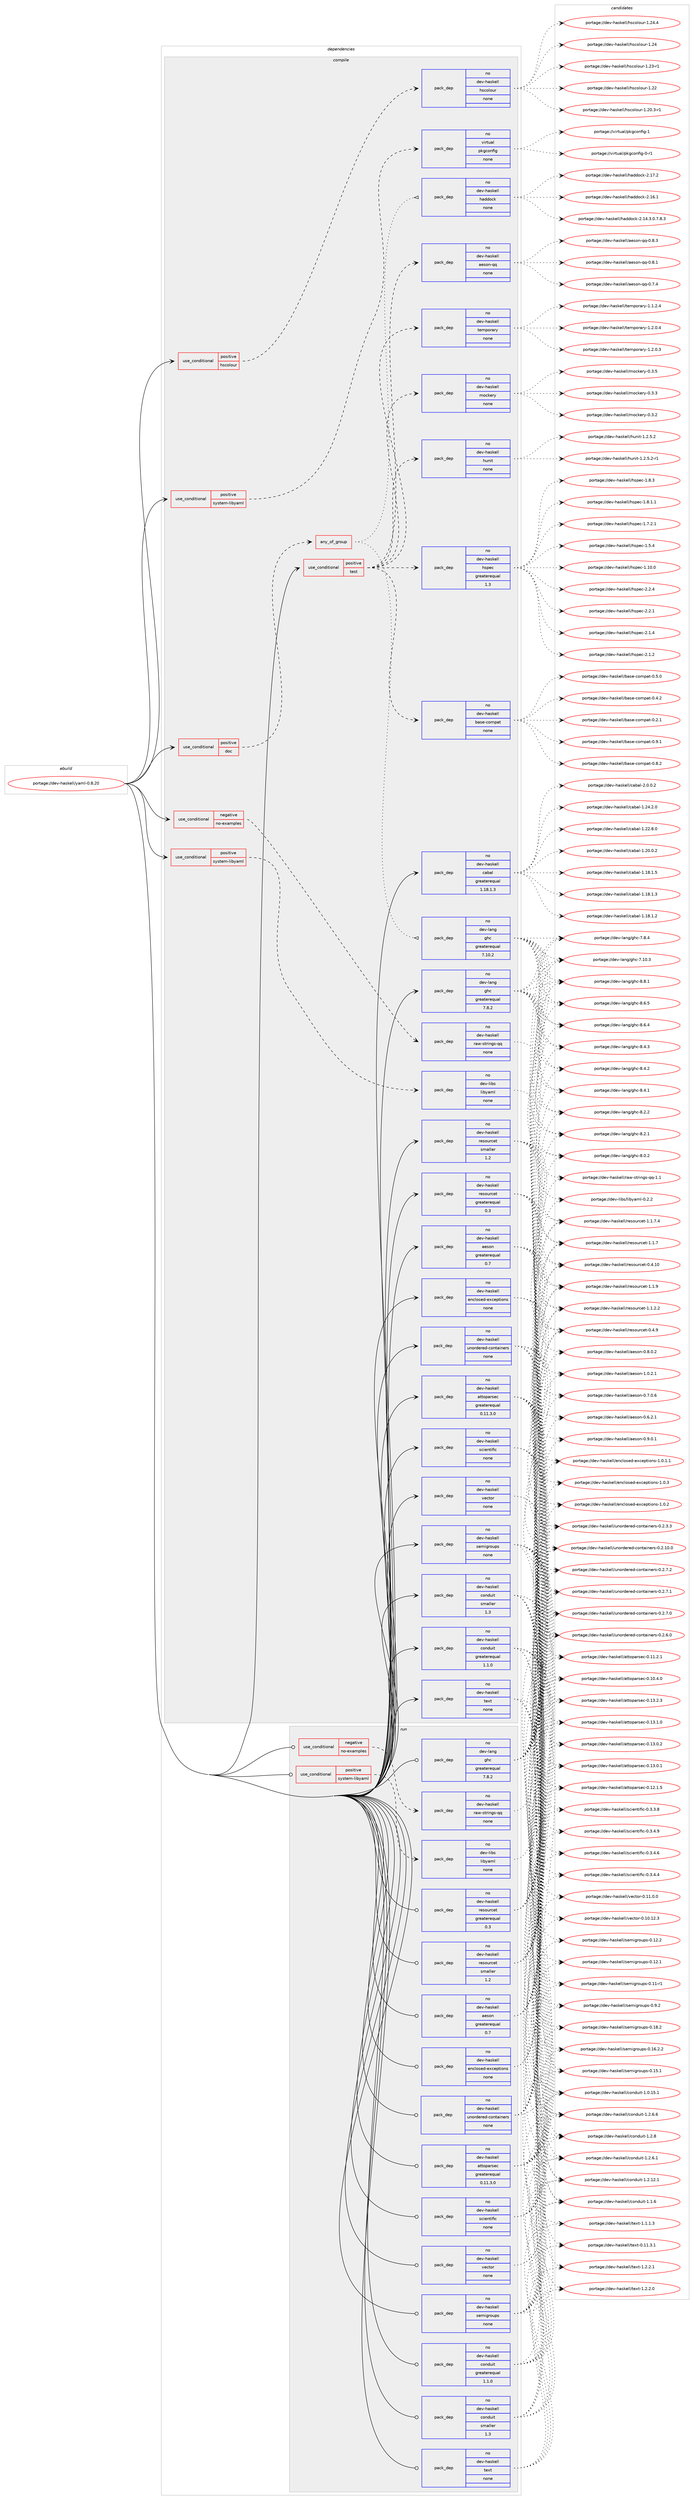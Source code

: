 digraph prolog {

# *************
# Graph options
# *************

newrank=true;
concentrate=true;
compound=true;
graph [rankdir=LR,fontname=Helvetica,fontsize=10,ranksep=1.5];#, ranksep=2.5, nodesep=0.2];
edge  [arrowhead=vee];
node  [fontname=Helvetica,fontsize=10];

# **********
# The ebuild
# **********

subgraph cluster_leftcol {
color=gray;
rank=same;
label=<<i>ebuild</i>>;
id [label="portage://dev-haskell/yaml-0.8.20", color=red, width=4, href="../dev-haskell/yaml-0.8.20.svg"];
}

# ****************
# The dependencies
# ****************

subgraph cluster_midcol {
color=gray;
label=<<i>dependencies</i>>;
subgraph cluster_compile {
fillcolor="#eeeeee";
style=filled;
label=<<i>compile</i>>;
subgraph cond130854 {
dependency537258 [label=<<TABLE BORDER="0" CELLBORDER="1" CELLSPACING="0" CELLPADDING="4"><TR><TD ROWSPAN="3" CELLPADDING="10">use_conditional</TD></TR><TR><TD>negative</TD></TR><TR><TD>no-examples</TD></TR></TABLE>>, shape=none, color=red];
subgraph pack400735 {
dependency537259 [label=<<TABLE BORDER="0" CELLBORDER="1" CELLSPACING="0" CELLPADDING="4" WIDTH="220"><TR><TD ROWSPAN="6" CELLPADDING="30">pack_dep</TD></TR><TR><TD WIDTH="110">no</TD></TR><TR><TD>dev-haskell</TD></TR><TR><TD>raw-strings-qq</TD></TR><TR><TD>none</TD></TR><TR><TD></TD></TR></TABLE>>, shape=none, color=blue];
}
dependency537258:e -> dependency537259:w [weight=20,style="dashed",arrowhead="vee"];
}
id:e -> dependency537258:w [weight=20,style="solid",arrowhead="vee"];
subgraph cond130855 {
dependency537260 [label=<<TABLE BORDER="0" CELLBORDER="1" CELLSPACING="0" CELLPADDING="4"><TR><TD ROWSPAN="3" CELLPADDING="10">use_conditional</TD></TR><TR><TD>positive</TD></TR><TR><TD>doc</TD></TR></TABLE>>, shape=none, color=red];
subgraph any5432 {
dependency537261 [label=<<TABLE BORDER="0" CELLBORDER="1" CELLSPACING="0" CELLPADDING="4"><TR><TD CELLPADDING="10">any_of_group</TD></TR></TABLE>>, shape=none, color=red];subgraph pack400736 {
dependency537262 [label=<<TABLE BORDER="0" CELLBORDER="1" CELLSPACING="0" CELLPADDING="4" WIDTH="220"><TR><TD ROWSPAN="6" CELLPADDING="30">pack_dep</TD></TR><TR><TD WIDTH="110">no</TD></TR><TR><TD>dev-haskell</TD></TR><TR><TD>haddock</TD></TR><TR><TD>none</TD></TR><TR><TD></TD></TR></TABLE>>, shape=none, color=blue];
}
dependency537261:e -> dependency537262:w [weight=20,style="dotted",arrowhead="oinv"];
subgraph pack400737 {
dependency537263 [label=<<TABLE BORDER="0" CELLBORDER="1" CELLSPACING="0" CELLPADDING="4" WIDTH="220"><TR><TD ROWSPAN="6" CELLPADDING="30">pack_dep</TD></TR><TR><TD WIDTH="110">no</TD></TR><TR><TD>dev-lang</TD></TR><TR><TD>ghc</TD></TR><TR><TD>greaterequal</TD></TR><TR><TD>7.10.2</TD></TR></TABLE>>, shape=none, color=blue];
}
dependency537261:e -> dependency537263:w [weight=20,style="dotted",arrowhead="oinv"];
}
dependency537260:e -> dependency537261:w [weight=20,style="dashed",arrowhead="vee"];
}
id:e -> dependency537260:w [weight=20,style="solid",arrowhead="vee"];
subgraph cond130856 {
dependency537264 [label=<<TABLE BORDER="0" CELLBORDER="1" CELLSPACING="0" CELLPADDING="4"><TR><TD ROWSPAN="3" CELLPADDING="10">use_conditional</TD></TR><TR><TD>positive</TD></TR><TR><TD>hscolour</TD></TR></TABLE>>, shape=none, color=red];
subgraph pack400738 {
dependency537265 [label=<<TABLE BORDER="0" CELLBORDER="1" CELLSPACING="0" CELLPADDING="4" WIDTH="220"><TR><TD ROWSPAN="6" CELLPADDING="30">pack_dep</TD></TR><TR><TD WIDTH="110">no</TD></TR><TR><TD>dev-haskell</TD></TR><TR><TD>hscolour</TD></TR><TR><TD>none</TD></TR><TR><TD></TD></TR></TABLE>>, shape=none, color=blue];
}
dependency537264:e -> dependency537265:w [weight=20,style="dashed",arrowhead="vee"];
}
id:e -> dependency537264:w [weight=20,style="solid",arrowhead="vee"];
subgraph cond130857 {
dependency537266 [label=<<TABLE BORDER="0" CELLBORDER="1" CELLSPACING="0" CELLPADDING="4"><TR><TD ROWSPAN="3" CELLPADDING="10">use_conditional</TD></TR><TR><TD>positive</TD></TR><TR><TD>system-libyaml</TD></TR></TABLE>>, shape=none, color=red];
subgraph pack400739 {
dependency537267 [label=<<TABLE BORDER="0" CELLBORDER="1" CELLSPACING="0" CELLPADDING="4" WIDTH="220"><TR><TD ROWSPAN="6" CELLPADDING="30">pack_dep</TD></TR><TR><TD WIDTH="110">no</TD></TR><TR><TD>dev-libs</TD></TR><TR><TD>libyaml</TD></TR><TR><TD>none</TD></TR><TR><TD></TD></TR></TABLE>>, shape=none, color=blue];
}
dependency537266:e -> dependency537267:w [weight=20,style="dashed",arrowhead="vee"];
}
id:e -> dependency537266:w [weight=20,style="solid",arrowhead="vee"];
subgraph cond130858 {
dependency537268 [label=<<TABLE BORDER="0" CELLBORDER="1" CELLSPACING="0" CELLPADDING="4"><TR><TD ROWSPAN="3" CELLPADDING="10">use_conditional</TD></TR><TR><TD>positive</TD></TR><TR><TD>system-libyaml</TD></TR></TABLE>>, shape=none, color=red];
subgraph pack400740 {
dependency537269 [label=<<TABLE BORDER="0" CELLBORDER="1" CELLSPACING="0" CELLPADDING="4" WIDTH="220"><TR><TD ROWSPAN="6" CELLPADDING="30">pack_dep</TD></TR><TR><TD WIDTH="110">no</TD></TR><TR><TD>virtual</TD></TR><TR><TD>pkgconfig</TD></TR><TR><TD>none</TD></TR><TR><TD></TD></TR></TABLE>>, shape=none, color=blue];
}
dependency537268:e -> dependency537269:w [weight=20,style="dashed",arrowhead="vee"];
}
id:e -> dependency537268:w [weight=20,style="solid",arrowhead="vee"];
subgraph cond130859 {
dependency537270 [label=<<TABLE BORDER="0" CELLBORDER="1" CELLSPACING="0" CELLPADDING="4"><TR><TD ROWSPAN="3" CELLPADDING="10">use_conditional</TD></TR><TR><TD>positive</TD></TR><TR><TD>test</TD></TR></TABLE>>, shape=none, color=red];
subgraph pack400741 {
dependency537271 [label=<<TABLE BORDER="0" CELLBORDER="1" CELLSPACING="0" CELLPADDING="4" WIDTH="220"><TR><TD ROWSPAN="6" CELLPADDING="30">pack_dep</TD></TR><TR><TD WIDTH="110">no</TD></TR><TR><TD>dev-haskell</TD></TR><TR><TD>aeson-qq</TD></TR><TR><TD>none</TD></TR><TR><TD></TD></TR></TABLE>>, shape=none, color=blue];
}
dependency537270:e -> dependency537271:w [weight=20,style="dashed",arrowhead="vee"];
subgraph pack400742 {
dependency537272 [label=<<TABLE BORDER="0" CELLBORDER="1" CELLSPACING="0" CELLPADDING="4" WIDTH="220"><TR><TD ROWSPAN="6" CELLPADDING="30">pack_dep</TD></TR><TR><TD WIDTH="110">no</TD></TR><TR><TD>dev-haskell</TD></TR><TR><TD>base-compat</TD></TR><TR><TD>none</TD></TR><TR><TD></TD></TR></TABLE>>, shape=none, color=blue];
}
dependency537270:e -> dependency537272:w [weight=20,style="dashed",arrowhead="vee"];
subgraph pack400743 {
dependency537273 [label=<<TABLE BORDER="0" CELLBORDER="1" CELLSPACING="0" CELLPADDING="4" WIDTH="220"><TR><TD ROWSPAN="6" CELLPADDING="30">pack_dep</TD></TR><TR><TD WIDTH="110">no</TD></TR><TR><TD>dev-haskell</TD></TR><TR><TD>hspec</TD></TR><TR><TD>greaterequal</TD></TR><TR><TD>1.3</TD></TR></TABLE>>, shape=none, color=blue];
}
dependency537270:e -> dependency537273:w [weight=20,style="dashed",arrowhead="vee"];
subgraph pack400744 {
dependency537274 [label=<<TABLE BORDER="0" CELLBORDER="1" CELLSPACING="0" CELLPADDING="4" WIDTH="220"><TR><TD ROWSPAN="6" CELLPADDING="30">pack_dep</TD></TR><TR><TD WIDTH="110">no</TD></TR><TR><TD>dev-haskell</TD></TR><TR><TD>hunit</TD></TR><TR><TD>none</TD></TR><TR><TD></TD></TR></TABLE>>, shape=none, color=blue];
}
dependency537270:e -> dependency537274:w [weight=20,style="dashed",arrowhead="vee"];
subgraph pack400745 {
dependency537275 [label=<<TABLE BORDER="0" CELLBORDER="1" CELLSPACING="0" CELLPADDING="4" WIDTH="220"><TR><TD ROWSPAN="6" CELLPADDING="30">pack_dep</TD></TR><TR><TD WIDTH="110">no</TD></TR><TR><TD>dev-haskell</TD></TR><TR><TD>mockery</TD></TR><TR><TD>none</TD></TR><TR><TD></TD></TR></TABLE>>, shape=none, color=blue];
}
dependency537270:e -> dependency537275:w [weight=20,style="dashed",arrowhead="vee"];
subgraph pack400746 {
dependency537276 [label=<<TABLE BORDER="0" CELLBORDER="1" CELLSPACING="0" CELLPADDING="4" WIDTH="220"><TR><TD ROWSPAN="6" CELLPADDING="30">pack_dep</TD></TR><TR><TD WIDTH="110">no</TD></TR><TR><TD>dev-haskell</TD></TR><TR><TD>temporary</TD></TR><TR><TD>none</TD></TR><TR><TD></TD></TR></TABLE>>, shape=none, color=blue];
}
dependency537270:e -> dependency537276:w [weight=20,style="dashed",arrowhead="vee"];
}
id:e -> dependency537270:w [weight=20,style="solid",arrowhead="vee"];
subgraph pack400747 {
dependency537277 [label=<<TABLE BORDER="0" CELLBORDER="1" CELLSPACING="0" CELLPADDING="4" WIDTH="220"><TR><TD ROWSPAN="6" CELLPADDING="30">pack_dep</TD></TR><TR><TD WIDTH="110">no</TD></TR><TR><TD>dev-haskell</TD></TR><TR><TD>aeson</TD></TR><TR><TD>greaterequal</TD></TR><TR><TD>0.7</TD></TR></TABLE>>, shape=none, color=blue];
}
id:e -> dependency537277:w [weight=20,style="solid",arrowhead="vee"];
subgraph pack400748 {
dependency537278 [label=<<TABLE BORDER="0" CELLBORDER="1" CELLSPACING="0" CELLPADDING="4" WIDTH="220"><TR><TD ROWSPAN="6" CELLPADDING="30">pack_dep</TD></TR><TR><TD WIDTH="110">no</TD></TR><TR><TD>dev-haskell</TD></TR><TR><TD>attoparsec</TD></TR><TR><TD>greaterequal</TD></TR><TR><TD>0.11.3.0</TD></TR></TABLE>>, shape=none, color=blue];
}
id:e -> dependency537278:w [weight=20,style="solid",arrowhead="vee"];
subgraph pack400749 {
dependency537279 [label=<<TABLE BORDER="0" CELLBORDER="1" CELLSPACING="0" CELLPADDING="4" WIDTH="220"><TR><TD ROWSPAN="6" CELLPADDING="30">pack_dep</TD></TR><TR><TD WIDTH="110">no</TD></TR><TR><TD>dev-haskell</TD></TR><TR><TD>cabal</TD></TR><TR><TD>greaterequal</TD></TR><TR><TD>1.18.1.3</TD></TR></TABLE>>, shape=none, color=blue];
}
id:e -> dependency537279:w [weight=20,style="solid",arrowhead="vee"];
subgraph pack400750 {
dependency537280 [label=<<TABLE BORDER="0" CELLBORDER="1" CELLSPACING="0" CELLPADDING="4" WIDTH="220"><TR><TD ROWSPAN="6" CELLPADDING="30">pack_dep</TD></TR><TR><TD WIDTH="110">no</TD></TR><TR><TD>dev-haskell</TD></TR><TR><TD>conduit</TD></TR><TR><TD>greaterequal</TD></TR><TR><TD>1.1.0</TD></TR></TABLE>>, shape=none, color=blue];
}
id:e -> dependency537280:w [weight=20,style="solid",arrowhead="vee"];
subgraph pack400751 {
dependency537281 [label=<<TABLE BORDER="0" CELLBORDER="1" CELLSPACING="0" CELLPADDING="4" WIDTH="220"><TR><TD ROWSPAN="6" CELLPADDING="30">pack_dep</TD></TR><TR><TD WIDTH="110">no</TD></TR><TR><TD>dev-haskell</TD></TR><TR><TD>conduit</TD></TR><TR><TD>smaller</TD></TR><TR><TD>1.3</TD></TR></TABLE>>, shape=none, color=blue];
}
id:e -> dependency537281:w [weight=20,style="solid",arrowhead="vee"];
subgraph pack400752 {
dependency537282 [label=<<TABLE BORDER="0" CELLBORDER="1" CELLSPACING="0" CELLPADDING="4" WIDTH="220"><TR><TD ROWSPAN="6" CELLPADDING="30">pack_dep</TD></TR><TR><TD WIDTH="110">no</TD></TR><TR><TD>dev-haskell</TD></TR><TR><TD>enclosed-exceptions</TD></TR><TR><TD>none</TD></TR><TR><TD></TD></TR></TABLE>>, shape=none, color=blue];
}
id:e -> dependency537282:w [weight=20,style="solid",arrowhead="vee"];
subgraph pack400753 {
dependency537283 [label=<<TABLE BORDER="0" CELLBORDER="1" CELLSPACING="0" CELLPADDING="4" WIDTH="220"><TR><TD ROWSPAN="6" CELLPADDING="30">pack_dep</TD></TR><TR><TD WIDTH="110">no</TD></TR><TR><TD>dev-haskell</TD></TR><TR><TD>resourcet</TD></TR><TR><TD>greaterequal</TD></TR><TR><TD>0.3</TD></TR></TABLE>>, shape=none, color=blue];
}
id:e -> dependency537283:w [weight=20,style="solid",arrowhead="vee"];
subgraph pack400754 {
dependency537284 [label=<<TABLE BORDER="0" CELLBORDER="1" CELLSPACING="0" CELLPADDING="4" WIDTH="220"><TR><TD ROWSPAN="6" CELLPADDING="30">pack_dep</TD></TR><TR><TD WIDTH="110">no</TD></TR><TR><TD>dev-haskell</TD></TR><TR><TD>resourcet</TD></TR><TR><TD>smaller</TD></TR><TR><TD>1.2</TD></TR></TABLE>>, shape=none, color=blue];
}
id:e -> dependency537284:w [weight=20,style="solid",arrowhead="vee"];
subgraph pack400755 {
dependency537285 [label=<<TABLE BORDER="0" CELLBORDER="1" CELLSPACING="0" CELLPADDING="4" WIDTH="220"><TR><TD ROWSPAN="6" CELLPADDING="30">pack_dep</TD></TR><TR><TD WIDTH="110">no</TD></TR><TR><TD>dev-haskell</TD></TR><TR><TD>scientific</TD></TR><TR><TD>none</TD></TR><TR><TD></TD></TR></TABLE>>, shape=none, color=blue];
}
id:e -> dependency537285:w [weight=20,style="solid",arrowhead="vee"];
subgraph pack400756 {
dependency537286 [label=<<TABLE BORDER="0" CELLBORDER="1" CELLSPACING="0" CELLPADDING="4" WIDTH="220"><TR><TD ROWSPAN="6" CELLPADDING="30">pack_dep</TD></TR><TR><TD WIDTH="110">no</TD></TR><TR><TD>dev-haskell</TD></TR><TR><TD>semigroups</TD></TR><TR><TD>none</TD></TR><TR><TD></TD></TR></TABLE>>, shape=none, color=blue];
}
id:e -> dependency537286:w [weight=20,style="solid",arrowhead="vee"];
subgraph pack400757 {
dependency537287 [label=<<TABLE BORDER="0" CELLBORDER="1" CELLSPACING="0" CELLPADDING="4" WIDTH="220"><TR><TD ROWSPAN="6" CELLPADDING="30">pack_dep</TD></TR><TR><TD WIDTH="110">no</TD></TR><TR><TD>dev-haskell</TD></TR><TR><TD>text</TD></TR><TR><TD>none</TD></TR><TR><TD></TD></TR></TABLE>>, shape=none, color=blue];
}
id:e -> dependency537287:w [weight=20,style="solid",arrowhead="vee"];
subgraph pack400758 {
dependency537288 [label=<<TABLE BORDER="0" CELLBORDER="1" CELLSPACING="0" CELLPADDING="4" WIDTH="220"><TR><TD ROWSPAN="6" CELLPADDING="30">pack_dep</TD></TR><TR><TD WIDTH="110">no</TD></TR><TR><TD>dev-haskell</TD></TR><TR><TD>unordered-containers</TD></TR><TR><TD>none</TD></TR><TR><TD></TD></TR></TABLE>>, shape=none, color=blue];
}
id:e -> dependency537288:w [weight=20,style="solid",arrowhead="vee"];
subgraph pack400759 {
dependency537289 [label=<<TABLE BORDER="0" CELLBORDER="1" CELLSPACING="0" CELLPADDING="4" WIDTH="220"><TR><TD ROWSPAN="6" CELLPADDING="30">pack_dep</TD></TR><TR><TD WIDTH="110">no</TD></TR><TR><TD>dev-haskell</TD></TR><TR><TD>vector</TD></TR><TR><TD>none</TD></TR><TR><TD></TD></TR></TABLE>>, shape=none, color=blue];
}
id:e -> dependency537289:w [weight=20,style="solid",arrowhead="vee"];
subgraph pack400760 {
dependency537290 [label=<<TABLE BORDER="0" CELLBORDER="1" CELLSPACING="0" CELLPADDING="4" WIDTH="220"><TR><TD ROWSPAN="6" CELLPADDING="30">pack_dep</TD></TR><TR><TD WIDTH="110">no</TD></TR><TR><TD>dev-lang</TD></TR><TR><TD>ghc</TD></TR><TR><TD>greaterequal</TD></TR><TR><TD>7.8.2</TD></TR></TABLE>>, shape=none, color=blue];
}
id:e -> dependency537290:w [weight=20,style="solid",arrowhead="vee"];
}
subgraph cluster_compileandrun {
fillcolor="#eeeeee";
style=filled;
label=<<i>compile and run</i>>;
}
subgraph cluster_run {
fillcolor="#eeeeee";
style=filled;
label=<<i>run</i>>;
subgraph cond130860 {
dependency537291 [label=<<TABLE BORDER="0" CELLBORDER="1" CELLSPACING="0" CELLPADDING="4"><TR><TD ROWSPAN="3" CELLPADDING="10">use_conditional</TD></TR><TR><TD>negative</TD></TR><TR><TD>no-examples</TD></TR></TABLE>>, shape=none, color=red];
subgraph pack400761 {
dependency537292 [label=<<TABLE BORDER="0" CELLBORDER="1" CELLSPACING="0" CELLPADDING="4" WIDTH="220"><TR><TD ROWSPAN="6" CELLPADDING="30">pack_dep</TD></TR><TR><TD WIDTH="110">no</TD></TR><TR><TD>dev-haskell</TD></TR><TR><TD>raw-strings-qq</TD></TR><TR><TD>none</TD></TR><TR><TD></TD></TR></TABLE>>, shape=none, color=blue];
}
dependency537291:e -> dependency537292:w [weight=20,style="dashed",arrowhead="vee"];
}
id:e -> dependency537291:w [weight=20,style="solid",arrowhead="odot"];
subgraph cond130861 {
dependency537293 [label=<<TABLE BORDER="0" CELLBORDER="1" CELLSPACING="0" CELLPADDING="4"><TR><TD ROWSPAN="3" CELLPADDING="10">use_conditional</TD></TR><TR><TD>positive</TD></TR><TR><TD>system-libyaml</TD></TR></TABLE>>, shape=none, color=red];
subgraph pack400762 {
dependency537294 [label=<<TABLE BORDER="0" CELLBORDER="1" CELLSPACING="0" CELLPADDING="4" WIDTH="220"><TR><TD ROWSPAN="6" CELLPADDING="30">pack_dep</TD></TR><TR><TD WIDTH="110">no</TD></TR><TR><TD>dev-libs</TD></TR><TR><TD>libyaml</TD></TR><TR><TD>none</TD></TR><TR><TD></TD></TR></TABLE>>, shape=none, color=blue];
}
dependency537293:e -> dependency537294:w [weight=20,style="dashed",arrowhead="vee"];
}
id:e -> dependency537293:w [weight=20,style="solid",arrowhead="odot"];
subgraph pack400763 {
dependency537295 [label=<<TABLE BORDER="0" CELLBORDER="1" CELLSPACING="0" CELLPADDING="4" WIDTH="220"><TR><TD ROWSPAN="6" CELLPADDING="30">pack_dep</TD></TR><TR><TD WIDTH="110">no</TD></TR><TR><TD>dev-haskell</TD></TR><TR><TD>aeson</TD></TR><TR><TD>greaterequal</TD></TR><TR><TD>0.7</TD></TR></TABLE>>, shape=none, color=blue];
}
id:e -> dependency537295:w [weight=20,style="solid",arrowhead="odot"];
subgraph pack400764 {
dependency537296 [label=<<TABLE BORDER="0" CELLBORDER="1" CELLSPACING="0" CELLPADDING="4" WIDTH="220"><TR><TD ROWSPAN="6" CELLPADDING="30">pack_dep</TD></TR><TR><TD WIDTH="110">no</TD></TR><TR><TD>dev-haskell</TD></TR><TR><TD>attoparsec</TD></TR><TR><TD>greaterequal</TD></TR><TR><TD>0.11.3.0</TD></TR></TABLE>>, shape=none, color=blue];
}
id:e -> dependency537296:w [weight=20,style="solid",arrowhead="odot"];
subgraph pack400765 {
dependency537297 [label=<<TABLE BORDER="0" CELLBORDER="1" CELLSPACING="0" CELLPADDING="4" WIDTH="220"><TR><TD ROWSPAN="6" CELLPADDING="30">pack_dep</TD></TR><TR><TD WIDTH="110">no</TD></TR><TR><TD>dev-haskell</TD></TR><TR><TD>conduit</TD></TR><TR><TD>greaterequal</TD></TR><TR><TD>1.1.0</TD></TR></TABLE>>, shape=none, color=blue];
}
id:e -> dependency537297:w [weight=20,style="solid",arrowhead="odot"];
subgraph pack400766 {
dependency537298 [label=<<TABLE BORDER="0" CELLBORDER="1" CELLSPACING="0" CELLPADDING="4" WIDTH="220"><TR><TD ROWSPAN="6" CELLPADDING="30">pack_dep</TD></TR><TR><TD WIDTH="110">no</TD></TR><TR><TD>dev-haskell</TD></TR><TR><TD>conduit</TD></TR><TR><TD>smaller</TD></TR><TR><TD>1.3</TD></TR></TABLE>>, shape=none, color=blue];
}
id:e -> dependency537298:w [weight=20,style="solid",arrowhead="odot"];
subgraph pack400767 {
dependency537299 [label=<<TABLE BORDER="0" CELLBORDER="1" CELLSPACING="0" CELLPADDING="4" WIDTH="220"><TR><TD ROWSPAN="6" CELLPADDING="30">pack_dep</TD></TR><TR><TD WIDTH="110">no</TD></TR><TR><TD>dev-haskell</TD></TR><TR><TD>enclosed-exceptions</TD></TR><TR><TD>none</TD></TR><TR><TD></TD></TR></TABLE>>, shape=none, color=blue];
}
id:e -> dependency537299:w [weight=20,style="solid",arrowhead="odot"];
subgraph pack400768 {
dependency537300 [label=<<TABLE BORDER="0" CELLBORDER="1" CELLSPACING="0" CELLPADDING="4" WIDTH="220"><TR><TD ROWSPAN="6" CELLPADDING="30">pack_dep</TD></TR><TR><TD WIDTH="110">no</TD></TR><TR><TD>dev-haskell</TD></TR><TR><TD>resourcet</TD></TR><TR><TD>greaterequal</TD></TR><TR><TD>0.3</TD></TR></TABLE>>, shape=none, color=blue];
}
id:e -> dependency537300:w [weight=20,style="solid",arrowhead="odot"];
subgraph pack400769 {
dependency537301 [label=<<TABLE BORDER="0" CELLBORDER="1" CELLSPACING="0" CELLPADDING="4" WIDTH="220"><TR><TD ROWSPAN="6" CELLPADDING="30">pack_dep</TD></TR><TR><TD WIDTH="110">no</TD></TR><TR><TD>dev-haskell</TD></TR><TR><TD>resourcet</TD></TR><TR><TD>smaller</TD></TR><TR><TD>1.2</TD></TR></TABLE>>, shape=none, color=blue];
}
id:e -> dependency537301:w [weight=20,style="solid",arrowhead="odot"];
subgraph pack400770 {
dependency537302 [label=<<TABLE BORDER="0" CELLBORDER="1" CELLSPACING="0" CELLPADDING="4" WIDTH="220"><TR><TD ROWSPAN="6" CELLPADDING="30">pack_dep</TD></TR><TR><TD WIDTH="110">no</TD></TR><TR><TD>dev-haskell</TD></TR><TR><TD>scientific</TD></TR><TR><TD>none</TD></TR><TR><TD></TD></TR></TABLE>>, shape=none, color=blue];
}
id:e -> dependency537302:w [weight=20,style="solid",arrowhead="odot"];
subgraph pack400771 {
dependency537303 [label=<<TABLE BORDER="0" CELLBORDER="1" CELLSPACING="0" CELLPADDING="4" WIDTH="220"><TR><TD ROWSPAN="6" CELLPADDING="30">pack_dep</TD></TR><TR><TD WIDTH="110">no</TD></TR><TR><TD>dev-haskell</TD></TR><TR><TD>semigroups</TD></TR><TR><TD>none</TD></TR><TR><TD></TD></TR></TABLE>>, shape=none, color=blue];
}
id:e -> dependency537303:w [weight=20,style="solid",arrowhead="odot"];
subgraph pack400772 {
dependency537304 [label=<<TABLE BORDER="0" CELLBORDER="1" CELLSPACING="0" CELLPADDING="4" WIDTH="220"><TR><TD ROWSPAN="6" CELLPADDING="30">pack_dep</TD></TR><TR><TD WIDTH="110">no</TD></TR><TR><TD>dev-haskell</TD></TR><TR><TD>text</TD></TR><TR><TD>none</TD></TR><TR><TD></TD></TR></TABLE>>, shape=none, color=blue];
}
id:e -> dependency537304:w [weight=20,style="solid",arrowhead="odot"];
subgraph pack400773 {
dependency537305 [label=<<TABLE BORDER="0" CELLBORDER="1" CELLSPACING="0" CELLPADDING="4" WIDTH="220"><TR><TD ROWSPAN="6" CELLPADDING="30">pack_dep</TD></TR><TR><TD WIDTH="110">no</TD></TR><TR><TD>dev-haskell</TD></TR><TR><TD>unordered-containers</TD></TR><TR><TD>none</TD></TR><TR><TD></TD></TR></TABLE>>, shape=none, color=blue];
}
id:e -> dependency537305:w [weight=20,style="solid",arrowhead="odot"];
subgraph pack400774 {
dependency537306 [label=<<TABLE BORDER="0" CELLBORDER="1" CELLSPACING="0" CELLPADDING="4" WIDTH="220"><TR><TD ROWSPAN="6" CELLPADDING="30">pack_dep</TD></TR><TR><TD WIDTH="110">no</TD></TR><TR><TD>dev-haskell</TD></TR><TR><TD>vector</TD></TR><TR><TD>none</TD></TR><TR><TD></TD></TR></TABLE>>, shape=none, color=blue];
}
id:e -> dependency537306:w [weight=20,style="solid",arrowhead="odot"];
subgraph pack400775 {
dependency537307 [label=<<TABLE BORDER="0" CELLBORDER="1" CELLSPACING="0" CELLPADDING="4" WIDTH="220"><TR><TD ROWSPAN="6" CELLPADDING="30">pack_dep</TD></TR><TR><TD WIDTH="110">no</TD></TR><TR><TD>dev-lang</TD></TR><TR><TD>ghc</TD></TR><TR><TD>greaterequal</TD></TR><TR><TD>7.8.2</TD></TR></TABLE>>, shape=none, color=blue];
}
id:e -> dependency537307:w [weight=20,style="solid",arrowhead="odot"];
}
}

# **************
# The candidates
# **************

subgraph cluster_choices {
rank=same;
color=gray;
label=<<i>candidates</i>>;

subgraph choice400735 {
color=black;
nodesep=1;
choice10010111845104971151071011081084711497119451151161141051101031154511311345494649 [label="portage://dev-haskell/raw-strings-qq-1.1", color=red, width=4,href="../dev-haskell/raw-strings-qq-1.1.svg"];
dependency537259:e -> choice10010111845104971151071011081084711497119451151161141051101031154511311345494649:w [style=dotted,weight="100"];
}
subgraph choice400736 {
color=black;
nodesep=1;
choice100101118451049711510710110810847104971001001119910745504649554650 [label="portage://dev-haskell/haddock-2.17.2", color=red, width=4,href="../dev-haskell/haddock-2.17.2.svg"];
choice100101118451049711510710110810847104971001001119910745504649544649 [label="portage://dev-haskell/haddock-2.16.1", color=red, width=4,href="../dev-haskell/haddock-2.16.1.svg"];
choice1001011184510497115107101108108471049710010011199107455046495246514648465546564651 [label="portage://dev-haskell/haddock-2.14.3.0.7.8.3", color=red, width=4,href="../dev-haskell/haddock-2.14.3.0.7.8.3.svg"];
dependency537262:e -> choice100101118451049711510710110810847104971001001119910745504649554650:w [style=dotted,weight="100"];
dependency537262:e -> choice100101118451049711510710110810847104971001001119910745504649544649:w [style=dotted,weight="100"];
dependency537262:e -> choice1001011184510497115107101108108471049710010011199107455046495246514648465546564651:w [style=dotted,weight="100"];
}
subgraph choice400737 {
color=black;
nodesep=1;
choice10010111845108971101034710310499455646564649 [label="portage://dev-lang/ghc-8.8.1", color=red, width=4,href="../dev-lang/ghc-8.8.1.svg"];
choice10010111845108971101034710310499455646544653 [label="portage://dev-lang/ghc-8.6.5", color=red, width=4,href="../dev-lang/ghc-8.6.5.svg"];
choice10010111845108971101034710310499455646544652 [label="portage://dev-lang/ghc-8.6.4", color=red, width=4,href="../dev-lang/ghc-8.6.4.svg"];
choice10010111845108971101034710310499455646524651 [label="portage://dev-lang/ghc-8.4.3", color=red, width=4,href="../dev-lang/ghc-8.4.3.svg"];
choice10010111845108971101034710310499455646524650 [label="portage://dev-lang/ghc-8.4.2", color=red, width=4,href="../dev-lang/ghc-8.4.2.svg"];
choice10010111845108971101034710310499455646524649 [label="portage://dev-lang/ghc-8.4.1", color=red, width=4,href="../dev-lang/ghc-8.4.1.svg"];
choice10010111845108971101034710310499455646504650 [label="portage://dev-lang/ghc-8.2.2", color=red, width=4,href="../dev-lang/ghc-8.2.2.svg"];
choice10010111845108971101034710310499455646504649 [label="portage://dev-lang/ghc-8.2.1", color=red, width=4,href="../dev-lang/ghc-8.2.1.svg"];
choice10010111845108971101034710310499455646484650 [label="portage://dev-lang/ghc-8.0.2", color=red, width=4,href="../dev-lang/ghc-8.0.2.svg"];
choice10010111845108971101034710310499455546564652 [label="portage://dev-lang/ghc-7.8.4", color=red, width=4,href="../dev-lang/ghc-7.8.4.svg"];
choice1001011184510897110103471031049945554649484651 [label="portage://dev-lang/ghc-7.10.3", color=red, width=4,href="../dev-lang/ghc-7.10.3.svg"];
dependency537263:e -> choice10010111845108971101034710310499455646564649:w [style=dotted,weight="100"];
dependency537263:e -> choice10010111845108971101034710310499455646544653:w [style=dotted,weight="100"];
dependency537263:e -> choice10010111845108971101034710310499455646544652:w [style=dotted,weight="100"];
dependency537263:e -> choice10010111845108971101034710310499455646524651:w [style=dotted,weight="100"];
dependency537263:e -> choice10010111845108971101034710310499455646524650:w [style=dotted,weight="100"];
dependency537263:e -> choice10010111845108971101034710310499455646524649:w [style=dotted,weight="100"];
dependency537263:e -> choice10010111845108971101034710310499455646504650:w [style=dotted,weight="100"];
dependency537263:e -> choice10010111845108971101034710310499455646504649:w [style=dotted,weight="100"];
dependency537263:e -> choice10010111845108971101034710310499455646484650:w [style=dotted,weight="100"];
dependency537263:e -> choice10010111845108971101034710310499455546564652:w [style=dotted,weight="100"];
dependency537263:e -> choice1001011184510897110103471031049945554649484651:w [style=dotted,weight="100"];
}
subgraph choice400738 {
color=black;
nodesep=1;
choice1001011184510497115107101108108471041159911110811111711445494650524652 [label="portage://dev-haskell/hscolour-1.24.4", color=red, width=4,href="../dev-haskell/hscolour-1.24.4.svg"];
choice100101118451049711510710110810847104115991111081111171144549465052 [label="portage://dev-haskell/hscolour-1.24", color=red, width=4,href="../dev-haskell/hscolour-1.24.svg"];
choice1001011184510497115107101108108471041159911110811111711445494650514511449 [label="portage://dev-haskell/hscolour-1.23-r1", color=red, width=4,href="../dev-haskell/hscolour-1.23-r1.svg"];
choice100101118451049711510710110810847104115991111081111171144549465050 [label="portage://dev-haskell/hscolour-1.22", color=red, width=4,href="../dev-haskell/hscolour-1.22.svg"];
choice10010111845104971151071011081084710411599111108111117114454946504846514511449 [label="portage://dev-haskell/hscolour-1.20.3-r1", color=red, width=4,href="../dev-haskell/hscolour-1.20.3-r1.svg"];
dependency537265:e -> choice1001011184510497115107101108108471041159911110811111711445494650524652:w [style=dotted,weight="100"];
dependency537265:e -> choice100101118451049711510710110810847104115991111081111171144549465052:w [style=dotted,weight="100"];
dependency537265:e -> choice1001011184510497115107101108108471041159911110811111711445494650514511449:w [style=dotted,weight="100"];
dependency537265:e -> choice100101118451049711510710110810847104115991111081111171144549465050:w [style=dotted,weight="100"];
dependency537265:e -> choice10010111845104971151071011081084710411599111108111117114454946504846514511449:w [style=dotted,weight="100"];
}
subgraph choice400739 {
color=black;
nodesep=1;
choice1001011184510810598115471081059812197109108454846504650 [label="portage://dev-libs/libyaml-0.2.2", color=red, width=4,href="../dev-libs/libyaml-0.2.2.svg"];
dependency537267:e -> choice1001011184510810598115471081059812197109108454846504650:w [style=dotted,weight="100"];
}
subgraph choice400740 {
color=black;
nodesep=1;
choice1181051141161179710847112107103991111101021051034549 [label="portage://virtual/pkgconfig-1", color=red, width=4,href="../virtual/pkgconfig-1.svg"];
choice11810511411611797108471121071039911111010210510345484511449 [label="portage://virtual/pkgconfig-0-r1", color=red, width=4,href="../virtual/pkgconfig-0-r1.svg"];
dependency537269:e -> choice1181051141161179710847112107103991111101021051034549:w [style=dotted,weight="100"];
dependency537269:e -> choice11810511411611797108471121071039911111010210510345484511449:w [style=dotted,weight="100"];
}
subgraph choice400741 {
color=black;
nodesep=1;
choice1001011184510497115107101108108479710111511111045113113454846564651 [label="portage://dev-haskell/aeson-qq-0.8.3", color=red, width=4,href="../dev-haskell/aeson-qq-0.8.3.svg"];
choice1001011184510497115107101108108479710111511111045113113454846564649 [label="portage://dev-haskell/aeson-qq-0.8.1", color=red, width=4,href="../dev-haskell/aeson-qq-0.8.1.svg"];
choice1001011184510497115107101108108479710111511111045113113454846554652 [label="portage://dev-haskell/aeson-qq-0.7.4", color=red, width=4,href="../dev-haskell/aeson-qq-0.7.4.svg"];
dependency537271:e -> choice1001011184510497115107101108108479710111511111045113113454846564651:w [style=dotted,weight="100"];
dependency537271:e -> choice1001011184510497115107101108108479710111511111045113113454846564649:w [style=dotted,weight="100"];
dependency537271:e -> choice1001011184510497115107101108108479710111511111045113113454846554652:w [style=dotted,weight="100"];
}
subgraph choice400742 {
color=black;
nodesep=1;
choice1001011184510497115107101108108479897115101459911110911297116454846574649 [label="portage://dev-haskell/base-compat-0.9.1", color=red, width=4,href="../dev-haskell/base-compat-0.9.1.svg"];
choice1001011184510497115107101108108479897115101459911110911297116454846564650 [label="portage://dev-haskell/base-compat-0.8.2", color=red, width=4,href="../dev-haskell/base-compat-0.8.2.svg"];
choice1001011184510497115107101108108479897115101459911110911297116454846534648 [label="portage://dev-haskell/base-compat-0.5.0", color=red, width=4,href="../dev-haskell/base-compat-0.5.0.svg"];
choice1001011184510497115107101108108479897115101459911110911297116454846524650 [label="portage://dev-haskell/base-compat-0.4.2", color=red, width=4,href="../dev-haskell/base-compat-0.4.2.svg"];
choice1001011184510497115107101108108479897115101459911110911297116454846504649 [label="portage://dev-haskell/base-compat-0.2.1", color=red, width=4,href="../dev-haskell/base-compat-0.2.1.svg"];
dependency537272:e -> choice1001011184510497115107101108108479897115101459911110911297116454846574649:w [style=dotted,weight="100"];
dependency537272:e -> choice1001011184510497115107101108108479897115101459911110911297116454846564650:w [style=dotted,weight="100"];
dependency537272:e -> choice1001011184510497115107101108108479897115101459911110911297116454846534648:w [style=dotted,weight="100"];
dependency537272:e -> choice1001011184510497115107101108108479897115101459911110911297116454846524650:w [style=dotted,weight="100"];
dependency537272:e -> choice1001011184510497115107101108108479897115101459911110911297116454846504649:w [style=dotted,weight="100"];
}
subgraph choice400743 {
color=black;
nodesep=1;
choice10010111845104971151071011081084710411511210199455046504652 [label="portage://dev-haskell/hspec-2.2.4", color=red, width=4,href="../dev-haskell/hspec-2.2.4.svg"];
choice10010111845104971151071011081084710411511210199455046504649 [label="portage://dev-haskell/hspec-2.2.1", color=red, width=4,href="../dev-haskell/hspec-2.2.1.svg"];
choice10010111845104971151071011081084710411511210199455046494652 [label="portage://dev-haskell/hspec-2.1.4", color=red, width=4,href="../dev-haskell/hspec-2.1.4.svg"];
choice10010111845104971151071011081084710411511210199455046494650 [label="portage://dev-haskell/hspec-2.1.2", color=red, width=4,href="../dev-haskell/hspec-2.1.2.svg"];
choice10010111845104971151071011081084710411511210199454946564651 [label="portage://dev-haskell/hspec-1.8.3", color=red, width=4,href="../dev-haskell/hspec-1.8.3.svg"];
choice100101118451049711510710110810847104115112101994549465646494649 [label="portage://dev-haskell/hspec-1.8.1.1", color=red, width=4,href="../dev-haskell/hspec-1.8.1.1.svg"];
choice100101118451049711510710110810847104115112101994549465546504649 [label="portage://dev-haskell/hspec-1.7.2.1", color=red, width=4,href="../dev-haskell/hspec-1.7.2.1.svg"];
choice10010111845104971151071011081084710411511210199454946534652 [label="portage://dev-haskell/hspec-1.5.4", color=red, width=4,href="../dev-haskell/hspec-1.5.4.svg"];
choice1001011184510497115107101108108471041151121019945494649484648 [label="portage://dev-haskell/hspec-1.10.0", color=red, width=4,href="../dev-haskell/hspec-1.10.0.svg"];
dependency537273:e -> choice10010111845104971151071011081084710411511210199455046504652:w [style=dotted,weight="100"];
dependency537273:e -> choice10010111845104971151071011081084710411511210199455046504649:w [style=dotted,weight="100"];
dependency537273:e -> choice10010111845104971151071011081084710411511210199455046494652:w [style=dotted,weight="100"];
dependency537273:e -> choice10010111845104971151071011081084710411511210199455046494650:w [style=dotted,weight="100"];
dependency537273:e -> choice10010111845104971151071011081084710411511210199454946564651:w [style=dotted,weight="100"];
dependency537273:e -> choice100101118451049711510710110810847104115112101994549465646494649:w [style=dotted,weight="100"];
dependency537273:e -> choice100101118451049711510710110810847104115112101994549465546504649:w [style=dotted,weight="100"];
dependency537273:e -> choice10010111845104971151071011081084710411511210199454946534652:w [style=dotted,weight="100"];
dependency537273:e -> choice1001011184510497115107101108108471041151121019945494649484648:w [style=dotted,weight="100"];
}
subgraph choice400744 {
color=black;
nodesep=1;
choice10010111845104971151071011081084710411711010511645494650465346504511449 [label="portage://dev-haskell/hunit-1.2.5.2-r1", color=red, width=4,href="../dev-haskell/hunit-1.2.5.2-r1.svg"];
choice1001011184510497115107101108108471041171101051164549465046534650 [label="portage://dev-haskell/hunit-1.2.5.2", color=red, width=4,href="../dev-haskell/hunit-1.2.5.2.svg"];
dependency537274:e -> choice10010111845104971151071011081084710411711010511645494650465346504511449:w [style=dotted,weight="100"];
dependency537274:e -> choice1001011184510497115107101108108471041171101051164549465046534650:w [style=dotted,weight="100"];
}
subgraph choice400745 {
color=black;
nodesep=1;
choice10010111845104971151071011081084710911199107101114121454846514653 [label="portage://dev-haskell/mockery-0.3.5", color=red, width=4,href="../dev-haskell/mockery-0.3.5.svg"];
choice10010111845104971151071011081084710911199107101114121454846514651 [label="portage://dev-haskell/mockery-0.3.3", color=red, width=4,href="../dev-haskell/mockery-0.3.3.svg"];
choice10010111845104971151071011081084710911199107101114121454846514650 [label="portage://dev-haskell/mockery-0.3.2", color=red, width=4,href="../dev-haskell/mockery-0.3.2.svg"];
dependency537275:e -> choice10010111845104971151071011081084710911199107101114121454846514653:w [style=dotted,weight="100"];
dependency537275:e -> choice10010111845104971151071011081084710911199107101114121454846514651:w [style=dotted,weight="100"];
dependency537275:e -> choice10010111845104971151071011081084710911199107101114121454846514650:w [style=dotted,weight="100"];
}
subgraph choice400746 {
color=black;
nodesep=1;
choice100101118451049711510710110810847116101109112111114971141214549465046484652 [label="portage://dev-haskell/temporary-1.2.0.4", color=red, width=4,href="../dev-haskell/temporary-1.2.0.4.svg"];
choice100101118451049711510710110810847116101109112111114971141214549465046484651 [label="portage://dev-haskell/temporary-1.2.0.3", color=red, width=4,href="../dev-haskell/temporary-1.2.0.3.svg"];
choice100101118451049711510710110810847116101109112111114971141214549464946504652 [label="portage://dev-haskell/temporary-1.1.2.4", color=red, width=4,href="../dev-haskell/temporary-1.1.2.4.svg"];
dependency537276:e -> choice100101118451049711510710110810847116101109112111114971141214549465046484652:w [style=dotted,weight="100"];
dependency537276:e -> choice100101118451049711510710110810847116101109112111114971141214549465046484651:w [style=dotted,weight="100"];
dependency537276:e -> choice100101118451049711510710110810847116101109112111114971141214549464946504652:w [style=dotted,weight="100"];
}
subgraph choice400747 {
color=black;
nodesep=1;
choice100101118451049711510710110810847971011151111104549464846504649 [label="portage://dev-haskell/aeson-1.0.2.1", color=red, width=4,href="../dev-haskell/aeson-1.0.2.1.svg"];
choice100101118451049711510710110810847971011151111104548465746484649 [label="portage://dev-haskell/aeson-0.9.0.1", color=red, width=4,href="../dev-haskell/aeson-0.9.0.1.svg"];
choice100101118451049711510710110810847971011151111104548465646484650 [label="portage://dev-haskell/aeson-0.8.0.2", color=red, width=4,href="../dev-haskell/aeson-0.8.0.2.svg"];
choice100101118451049711510710110810847971011151111104548465546484654 [label="portage://dev-haskell/aeson-0.7.0.6", color=red, width=4,href="../dev-haskell/aeson-0.7.0.6.svg"];
choice100101118451049711510710110810847971011151111104548465446504649 [label="portage://dev-haskell/aeson-0.6.2.1", color=red, width=4,href="../dev-haskell/aeson-0.6.2.1.svg"];
dependency537277:e -> choice100101118451049711510710110810847971011151111104549464846504649:w [style=dotted,weight="100"];
dependency537277:e -> choice100101118451049711510710110810847971011151111104548465746484649:w [style=dotted,weight="100"];
dependency537277:e -> choice100101118451049711510710110810847971011151111104548465646484650:w [style=dotted,weight="100"];
dependency537277:e -> choice100101118451049711510710110810847971011151111104548465546484654:w [style=dotted,weight="100"];
dependency537277:e -> choice100101118451049711510710110810847971011151111104548465446504649:w [style=dotted,weight="100"];
}
subgraph choice400748 {
color=black;
nodesep=1;
choice100101118451049711510710110810847971161161111129711411510199454846495146504651 [label="portage://dev-haskell/attoparsec-0.13.2.3", color=red, width=4,href="../dev-haskell/attoparsec-0.13.2.3.svg"];
choice100101118451049711510710110810847971161161111129711411510199454846495146494648 [label="portage://dev-haskell/attoparsec-0.13.1.0", color=red, width=4,href="../dev-haskell/attoparsec-0.13.1.0.svg"];
choice100101118451049711510710110810847971161161111129711411510199454846495146484650 [label="portage://dev-haskell/attoparsec-0.13.0.2", color=red, width=4,href="../dev-haskell/attoparsec-0.13.0.2.svg"];
choice100101118451049711510710110810847971161161111129711411510199454846495146484649 [label="portage://dev-haskell/attoparsec-0.13.0.1", color=red, width=4,href="../dev-haskell/attoparsec-0.13.0.1.svg"];
choice100101118451049711510710110810847971161161111129711411510199454846495046494653 [label="portage://dev-haskell/attoparsec-0.12.1.5", color=red, width=4,href="../dev-haskell/attoparsec-0.12.1.5.svg"];
choice100101118451049711510710110810847971161161111129711411510199454846494946504649 [label="portage://dev-haskell/attoparsec-0.11.2.1", color=red, width=4,href="../dev-haskell/attoparsec-0.11.2.1.svg"];
choice100101118451049711510710110810847971161161111129711411510199454846494846524648 [label="portage://dev-haskell/attoparsec-0.10.4.0", color=red, width=4,href="../dev-haskell/attoparsec-0.10.4.0.svg"];
dependency537278:e -> choice100101118451049711510710110810847971161161111129711411510199454846495146504651:w [style=dotted,weight="100"];
dependency537278:e -> choice100101118451049711510710110810847971161161111129711411510199454846495146494648:w [style=dotted,weight="100"];
dependency537278:e -> choice100101118451049711510710110810847971161161111129711411510199454846495146484650:w [style=dotted,weight="100"];
dependency537278:e -> choice100101118451049711510710110810847971161161111129711411510199454846495146484649:w [style=dotted,weight="100"];
dependency537278:e -> choice100101118451049711510710110810847971161161111129711411510199454846495046494653:w [style=dotted,weight="100"];
dependency537278:e -> choice100101118451049711510710110810847971161161111129711411510199454846494946504649:w [style=dotted,weight="100"];
dependency537278:e -> choice100101118451049711510710110810847971161161111129711411510199454846494846524648:w [style=dotted,weight="100"];
}
subgraph choice400749 {
color=black;
nodesep=1;
choice100101118451049711510710110810847999798971084550464846484650 [label="portage://dev-haskell/cabal-2.0.0.2", color=red, width=4,href="../dev-haskell/cabal-2.0.0.2.svg"];
choice10010111845104971151071011081084799979897108454946505246504648 [label="portage://dev-haskell/cabal-1.24.2.0", color=red, width=4,href="../dev-haskell/cabal-1.24.2.0.svg"];
choice10010111845104971151071011081084799979897108454946505046564648 [label="portage://dev-haskell/cabal-1.22.8.0", color=red, width=4,href="../dev-haskell/cabal-1.22.8.0.svg"];
choice10010111845104971151071011081084799979897108454946504846484650 [label="portage://dev-haskell/cabal-1.20.0.2", color=red, width=4,href="../dev-haskell/cabal-1.20.0.2.svg"];
choice10010111845104971151071011081084799979897108454946495646494653 [label="portage://dev-haskell/cabal-1.18.1.5", color=red, width=4,href="../dev-haskell/cabal-1.18.1.5.svg"];
choice10010111845104971151071011081084799979897108454946495646494651 [label="portage://dev-haskell/cabal-1.18.1.3", color=red, width=4,href="../dev-haskell/cabal-1.18.1.3.svg"];
choice10010111845104971151071011081084799979897108454946495646494650 [label="portage://dev-haskell/cabal-1.18.1.2", color=red, width=4,href="../dev-haskell/cabal-1.18.1.2.svg"];
dependency537279:e -> choice100101118451049711510710110810847999798971084550464846484650:w [style=dotted,weight="100"];
dependency537279:e -> choice10010111845104971151071011081084799979897108454946505246504648:w [style=dotted,weight="100"];
dependency537279:e -> choice10010111845104971151071011081084799979897108454946505046564648:w [style=dotted,weight="100"];
dependency537279:e -> choice10010111845104971151071011081084799979897108454946504846484650:w [style=dotted,weight="100"];
dependency537279:e -> choice10010111845104971151071011081084799979897108454946495646494653:w [style=dotted,weight="100"];
dependency537279:e -> choice10010111845104971151071011081084799979897108454946495646494651:w [style=dotted,weight="100"];
dependency537279:e -> choice10010111845104971151071011081084799979897108454946495646494650:w [style=dotted,weight="100"];
}
subgraph choice400750 {
color=black;
nodesep=1;
choice10010111845104971151071011081084799111110100117105116454946504656 [label="portage://dev-haskell/conduit-1.2.8", color=red, width=4,href="../dev-haskell/conduit-1.2.8.svg"];
choice100101118451049711510710110810847991111101001171051164549465046544654 [label="portage://dev-haskell/conduit-1.2.6.6", color=red, width=4,href="../dev-haskell/conduit-1.2.6.6.svg"];
choice100101118451049711510710110810847991111101001171051164549465046544649 [label="portage://dev-haskell/conduit-1.2.6.1", color=red, width=4,href="../dev-haskell/conduit-1.2.6.1.svg"];
choice10010111845104971151071011081084799111110100117105116454946504649504649 [label="portage://dev-haskell/conduit-1.2.12.1", color=red, width=4,href="../dev-haskell/conduit-1.2.12.1.svg"];
choice10010111845104971151071011081084799111110100117105116454946494654 [label="portage://dev-haskell/conduit-1.1.6", color=red, width=4,href="../dev-haskell/conduit-1.1.6.svg"];
choice10010111845104971151071011081084799111110100117105116454946484649534649 [label="portage://dev-haskell/conduit-1.0.15.1", color=red, width=4,href="../dev-haskell/conduit-1.0.15.1.svg"];
dependency537280:e -> choice10010111845104971151071011081084799111110100117105116454946504656:w [style=dotted,weight="100"];
dependency537280:e -> choice100101118451049711510710110810847991111101001171051164549465046544654:w [style=dotted,weight="100"];
dependency537280:e -> choice100101118451049711510710110810847991111101001171051164549465046544649:w [style=dotted,weight="100"];
dependency537280:e -> choice10010111845104971151071011081084799111110100117105116454946504649504649:w [style=dotted,weight="100"];
dependency537280:e -> choice10010111845104971151071011081084799111110100117105116454946494654:w [style=dotted,weight="100"];
dependency537280:e -> choice10010111845104971151071011081084799111110100117105116454946484649534649:w [style=dotted,weight="100"];
}
subgraph choice400751 {
color=black;
nodesep=1;
choice10010111845104971151071011081084799111110100117105116454946504656 [label="portage://dev-haskell/conduit-1.2.8", color=red, width=4,href="../dev-haskell/conduit-1.2.8.svg"];
choice100101118451049711510710110810847991111101001171051164549465046544654 [label="portage://dev-haskell/conduit-1.2.6.6", color=red, width=4,href="../dev-haskell/conduit-1.2.6.6.svg"];
choice100101118451049711510710110810847991111101001171051164549465046544649 [label="portage://dev-haskell/conduit-1.2.6.1", color=red, width=4,href="../dev-haskell/conduit-1.2.6.1.svg"];
choice10010111845104971151071011081084799111110100117105116454946504649504649 [label="portage://dev-haskell/conduit-1.2.12.1", color=red, width=4,href="../dev-haskell/conduit-1.2.12.1.svg"];
choice10010111845104971151071011081084799111110100117105116454946494654 [label="portage://dev-haskell/conduit-1.1.6", color=red, width=4,href="../dev-haskell/conduit-1.1.6.svg"];
choice10010111845104971151071011081084799111110100117105116454946484649534649 [label="portage://dev-haskell/conduit-1.0.15.1", color=red, width=4,href="../dev-haskell/conduit-1.0.15.1.svg"];
dependency537281:e -> choice10010111845104971151071011081084799111110100117105116454946504656:w [style=dotted,weight="100"];
dependency537281:e -> choice100101118451049711510710110810847991111101001171051164549465046544654:w [style=dotted,weight="100"];
dependency537281:e -> choice100101118451049711510710110810847991111101001171051164549465046544649:w [style=dotted,weight="100"];
dependency537281:e -> choice10010111845104971151071011081084799111110100117105116454946504649504649:w [style=dotted,weight="100"];
dependency537281:e -> choice10010111845104971151071011081084799111110100117105116454946494654:w [style=dotted,weight="100"];
dependency537281:e -> choice10010111845104971151071011081084799111110100117105116454946484649534649:w [style=dotted,weight="100"];
}
subgraph choice400752 {
color=black;
nodesep=1;
choice100101118451049711510710110810847101110991081111151011004510112099101112116105111110115454946484651 [label="portage://dev-haskell/enclosed-exceptions-1.0.3", color=red, width=4,href="../dev-haskell/enclosed-exceptions-1.0.3.svg"];
choice100101118451049711510710110810847101110991081111151011004510112099101112116105111110115454946484650 [label="portage://dev-haskell/enclosed-exceptions-1.0.2", color=red, width=4,href="../dev-haskell/enclosed-exceptions-1.0.2.svg"];
choice1001011184510497115107101108108471011109910811111510110045101120991011121161051111101154549464846494649 [label="portage://dev-haskell/enclosed-exceptions-1.0.1.1", color=red, width=4,href="../dev-haskell/enclosed-exceptions-1.0.1.1.svg"];
dependency537282:e -> choice100101118451049711510710110810847101110991081111151011004510112099101112116105111110115454946484651:w [style=dotted,weight="100"];
dependency537282:e -> choice100101118451049711510710110810847101110991081111151011004510112099101112116105111110115454946484650:w [style=dotted,weight="100"];
dependency537282:e -> choice1001011184510497115107101108108471011109910811111510110045101120991011121161051111101154549464846494649:w [style=dotted,weight="100"];
}
subgraph choice400753 {
color=black;
nodesep=1;
choice10010111845104971151071011081084711410111511111711499101116454946494657 [label="portage://dev-haskell/resourcet-1.1.9", color=red, width=4,href="../dev-haskell/resourcet-1.1.9.svg"];
choice100101118451049711510710110810847114101115111117114991011164549464946554652 [label="portage://dev-haskell/resourcet-1.1.7.4", color=red, width=4,href="../dev-haskell/resourcet-1.1.7.4.svg"];
choice10010111845104971151071011081084711410111511111711499101116454946494655 [label="portage://dev-haskell/resourcet-1.1.7", color=red, width=4,href="../dev-haskell/resourcet-1.1.7.svg"];
choice100101118451049711510710110810847114101115111117114991011164549464946504650 [label="portage://dev-haskell/resourcet-1.1.2.2", color=red, width=4,href="../dev-haskell/resourcet-1.1.2.2.svg"];
choice10010111845104971151071011081084711410111511111711499101116454846524657 [label="portage://dev-haskell/resourcet-0.4.9", color=red, width=4,href="../dev-haskell/resourcet-0.4.9.svg"];
choice1001011184510497115107101108108471141011151111171149910111645484652464948 [label="portage://dev-haskell/resourcet-0.4.10", color=red, width=4,href="../dev-haskell/resourcet-0.4.10.svg"];
dependency537283:e -> choice10010111845104971151071011081084711410111511111711499101116454946494657:w [style=dotted,weight="100"];
dependency537283:e -> choice100101118451049711510710110810847114101115111117114991011164549464946554652:w [style=dotted,weight="100"];
dependency537283:e -> choice10010111845104971151071011081084711410111511111711499101116454946494655:w [style=dotted,weight="100"];
dependency537283:e -> choice100101118451049711510710110810847114101115111117114991011164549464946504650:w [style=dotted,weight="100"];
dependency537283:e -> choice10010111845104971151071011081084711410111511111711499101116454846524657:w [style=dotted,weight="100"];
dependency537283:e -> choice1001011184510497115107101108108471141011151111171149910111645484652464948:w [style=dotted,weight="100"];
}
subgraph choice400754 {
color=black;
nodesep=1;
choice10010111845104971151071011081084711410111511111711499101116454946494657 [label="portage://dev-haskell/resourcet-1.1.9", color=red, width=4,href="../dev-haskell/resourcet-1.1.9.svg"];
choice100101118451049711510710110810847114101115111117114991011164549464946554652 [label="portage://dev-haskell/resourcet-1.1.7.4", color=red, width=4,href="../dev-haskell/resourcet-1.1.7.4.svg"];
choice10010111845104971151071011081084711410111511111711499101116454946494655 [label="portage://dev-haskell/resourcet-1.1.7", color=red, width=4,href="../dev-haskell/resourcet-1.1.7.svg"];
choice100101118451049711510710110810847114101115111117114991011164549464946504650 [label="portage://dev-haskell/resourcet-1.1.2.2", color=red, width=4,href="../dev-haskell/resourcet-1.1.2.2.svg"];
choice10010111845104971151071011081084711410111511111711499101116454846524657 [label="portage://dev-haskell/resourcet-0.4.9", color=red, width=4,href="../dev-haskell/resourcet-0.4.9.svg"];
choice1001011184510497115107101108108471141011151111171149910111645484652464948 [label="portage://dev-haskell/resourcet-0.4.10", color=red, width=4,href="../dev-haskell/resourcet-0.4.10.svg"];
dependency537284:e -> choice10010111845104971151071011081084711410111511111711499101116454946494657:w [style=dotted,weight="100"];
dependency537284:e -> choice100101118451049711510710110810847114101115111117114991011164549464946554652:w [style=dotted,weight="100"];
dependency537284:e -> choice10010111845104971151071011081084711410111511111711499101116454946494655:w [style=dotted,weight="100"];
dependency537284:e -> choice100101118451049711510710110810847114101115111117114991011164549464946504650:w [style=dotted,weight="100"];
dependency537284:e -> choice10010111845104971151071011081084711410111511111711499101116454846524657:w [style=dotted,weight="100"];
dependency537284:e -> choice1001011184510497115107101108108471141011151111171149910111645484652464948:w [style=dotted,weight="100"];
}
subgraph choice400755 {
color=black;
nodesep=1;
choice10010111845104971151071011081084711599105101110116105102105994548465146524657 [label="portage://dev-haskell/scientific-0.3.4.9", color=red, width=4,href="../dev-haskell/scientific-0.3.4.9.svg"];
choice10010111845104971151071011081084711599105101110116105102105994548465146524654 [label="portage://dev-haskell/scientific-0.3.4.6", color=red, width=4,href="../dev-haskell/scientific-0.3.4.6.svg"];
choice10010111845104971151071011081084711599105101110116105102105994548465146524652 [label="portage://dev-haskell/scientific-0.3.4.4", color=red, width=4,href="../dev-haskell/scientific-0.3.4.4.svg"];
choice10010111845104971151071011081084711599105101110116105102105994548465146514656 [label="portage://dev-haskell/scientific-0.3.3.8", color=red, width=4,href="../dev-haskell/scientific-0.3.3.8.svg"];
dependency537285:e -> choice10010111845104971151071011081084711599105101110116105102105994548465146524657:w [style=dotted,weight="100"];
dependency537285:e -> choice10010111845104971151071011081084711599105101110116105102105994548465146524654:w [style=dotted,weight="100"];
dependency537285:e -> choice10010111845104971151071011081084711599105101110116105102105994548465146524652:w [style=dotted,weight="100"];
dependency537285:e -> choice10010111845104971151071011081084711599105101110116105102105994548465146514656:w [style=dotted,weight="100"];
}
subgraph choice400756 {
color=black;
nodesep=1;
choice100101118451049711510710110810847115101109105103114111117112115454846574650 [label="portage://dev-haskell/semigroups-0.9.2", color=red, width=4,href="../dev-haskell/semigroups-0.9.2.svg"];
choice10010111845104971151071011081084711510110910510311411111711211545484649564650 [label="portage://dev-haskell/semigroups-0.18.2", color=red, width=4,href="../dev-haskell/semigroups-0.18.2.svg"];
choice100101118451049711510710110810847115101109105103114111117112115454846495446504650 [label="portage://dev-haskell/semigroups-0.16.2.2", color=red, width=4,href="../dev-haskell/semigroups-0.16.2.2.svg"];
choice10010111845104971151071011081084711510110910510311411111711211545484649534649 [label="portage://dev-haskell/semigroups-0.15.1", color=red, width=4,href="../dev-haskell/semigroups-0.15.1.svg"];
choice10010111845104971151071011081084711510110910510311411111711211545484649504650 [label="portage://dev-haskell/semigroups-0.12.2", color=red, width=4,href="../dev-haskell/semigroups-0.12.2.svg"];
choice10010111845104971151071011081084711510110910510311411111711211545484649504649 [label="portage://dev-haskell/semigroups-0.12.1", color=red, width=4,href="../dev-haskell/semigroups-0.12.1.svg"];
choice10010111845104971151071011081084711510110910510311411111711211545484649494511449 [label="portage://dev-haskell/semigroups-0.11-r1", color=red, width=4,href="../dev-haskell/semigroups-0.11-r1.svg"];
dependency537286:e -> choice100101118451049711510710110810847115101109105103114111117112115454846574650:w [style=dotted,weight="100"];
dependency537286:e -> choice10010111845104971151071011081084711510110910510311411111711211545484649564650:w [style=dotted,weight="100"];
dependency537286:e -> choice100101118451049711510710110810847115101109105103114111117112115454846495446504650:w [style=dotted,weight="100"];
dependency537286:e -> choice10010111845104971151071011081084711510110910510311411111711211545484649534649:w [style=dotted,weight="100"];
dependency537286:e -> choice10010111845104971151071011081084711510110910510311411111711211545484649504650:w [style=dotted,weight="100"];
dependency537286:e -> choice10010111845104971151071011081084711510110910510311411111711211545484649504649:w [style=dotted,weight="100"];
dependency537286:e -> choice10010111845104971151071011081084711510110910510311411111711211545484649494511449:w [style=dotted,weight="100"];
}
subgraph choice400757 {
color=black;
nodesep=1;
choice1001011184510497115107101108108471161011201164549465046504649 [label="portage://dev-haskell/text-1.2.2.1", color=red, width=4,href="../dev-haskell/text-1.2.2.1.svg"];
choice1001011184510497115107101108108471161011201164549465046504648 [label="portage://dev-haskell/text-1.2.2.0", color=red, width=4,href="../dev-haskell/text-1.2.2.0.svg"];
choice1001011184510497115107101108108471161011201164549464946494651 [label="portage://dev-haskell/text-1.1.1.3", color=red, width=4,href="../dev-haskell/text-1.1.1.3.svg"];
choice100101118451049711510710110810847116101120116454846494946514649 [label="portage://dev-haskell/text-0.11.3.1", color=red, width=4,href="../dev-haskell/text-0.11.3.1.svg"];
dependency537287:e -> choice1001011184510497115107101108108471161011201164549465046504649:w [style=dotted,weight="100"];
dependency537287:e -> choice1001011184510497115107101108108471161011201164549465046504648:w [style=dotted,weight="100"];
dependency537287:e -> choice1001011184510497115107101108108471161011201164549464946494651:w [style=dotted,weight="100"];
dependency537287:e -> choice100101118451049711510710110810847116101120116454846494946514649:w [style=dotted,weight="100"];
}
subgraph choice400758 {
color=black;
nodesep=1;
choice1001011184510497115107101108108471171101111141001011141011004599111110116971051101011141154548465046554650 [label="portage://dev-haskell/unordered-containers-0.2.7.2", color=red, width=4,href="../dev-haskell/unordered-containers-0.2.7.2.svg"];
choice1001011184510497115107101108108471171101111141001011141011004599111110116971051101011141154548465046554649 [label="portage://dev-haskell/unordered-containers-0.2.7.1", color=red, width=4,href="../dev-haskell/unordered-containers-0.2.7.1.svg"];
choice1001011184510497115107101108108471171101111141001011141011004599111110116971051101011141154548465046554648 [label="portage://dev-haskell/unordered-containers-0.2.7.0", color=red, width=4,href="../dev-haskell/unordered-containers-0.2.7.0.svg"];
choice1001011184510497115107101108108471171101111141001011141011004599111110116971051101011141154548465046544648 [label="portage://dev-haskell/unordered-containers-0.2.6.0", color=red, width=4,href="../dev-haskell/unordered-containers-0.2.6.0.svg"];
choice1001011184510497115107101108108471171101111141001011141011004599111110116971051101011141154548465046514651 [label="portage://dev-haskell/unordered-containers-0.2.3.3", color=red, width=4,href="../dev-haskell/unordered-containers-0.2.3.3.svg"];
choice100101118451049711510710110810847117110111114100101114101100459911111011697105110101114115454846504649484648 [label="portage://dev-haskell/unordered-containers-0.2.10.0", color=red, width=4,href="../dev-haskell/unordered-containers-0.2.10.0.svg"];
dependency537288:e -> choice1001011184510497115107101108108471171101111141001011141011004599111110116971051101011141154548465046554650:w [style=dotted,weight="100"];
dependency537288:e -> choice1001011184510497115107101108108471171101111141001011141011004599111110116971051101011141154548465046554649:w [style=dotted,weight="100"];
dependency537288:e -> choice1001011184510497115107101108108471171101111141001011141011004599111110116971051101011141154548465046554648:w [style=dotted,weight="100"];
dependency537288:e -> choice1001011184510497115107101108108471171101111141001011141011004599111110116971051101011141154548465046544648:w [style=dotted,weight="100"];
dependency537288:e -> choice1001011184510497115107101108108471171101111141001011141011004599111110116971051101011141154548465046514651:w [style=dotted,weight="100"];
dependency537288:e -> choice100101118451049711510710110810847117110111114100101114101100459911111011697105110101114115454846504649484648:w [style=dotted,weight="100"];
}
subgraph choice400759 {
color=black;
nodesep=1;
choice10010111845104971151071011081084711810199116111114454846494946484648 [label="portage://dev-haskell/vector-0.11.0.0", color=red, width=4,href="../dev-haskell/vector-0.11.0.0.svg"];
choice1001011184510497115107101108108471181019911611111445484649484649504651 [label="portage://dev-haskell/vector-0.10.12.3", color=red, width=4,href="../dev-haskell/vector-0.10.12.3.svg"];
dependency537289:e -> choice10010111845104971151071011081084711810199116111114454846494946484648:w [style=dotted,weight="100"];
dependency537289:e -> choice1001011184510497115107101108108471181019911611111445484649484649504651:w [style=dotted,weight="100"];
}
subgraph choice400760 {
color=black;
nodesep=1;
choice10010111845108971101034710310499455646564649 [label="portage://dev-lang/ghc-8.8.1", color=red, width=4,href="../dev-lang/ghc-8.8.1.svg"];
choice10010111845108971101034710310499455646544653 [label="portage://dev-lang/ghc-8.6.5", color=red, width=4,href="../dev-lang/ghc-8.6.5.svg"];
choice10010111845108971101034710310499455646544652 [label="portage://dev-lang/ghc-8.6.4", color=red, width=4,href="../dev-lang/ghc-8.6.4.svg"];
choice10010111845108971101034710310499455646524651 [label="portage://dev-lang/ghc-8.4.3", color=red, width=4,href="../dev-lang/ghc-8.4.3.svg"];
choice10010111845108971101034710310499455646524650 [label="portage://dev-lang/ghc-8.4.2", color=red, width=4,href="../dev-lang/ghc-8.4.2.svg"];
choice10010111845108971101034710310499455646524649 [label="portage://dev-lang/ghc-8.4.1", color=red, width=4,href="../dev-lang/ghc-8.4.1.svg"];
choice10010111845108971101034710310499455646504650 [label="portage://dev-lang/ghc-8.2.2", color=red, width=4,href="../dev-lang/ghc-8.2.2.svg"];
choice10010111845108971101034710310499455646504649 [label="portage://dev-lang/ghc-8.2.1", color=red, width=4,href="../dev-lang/ghc-8.2.1.svg"];
choice10010111845108971101034710310499455646484650 [label="portage://dev-lang/ghc-8.0.2", color=red, width=4,href="../dev-lang/ghc-8.0.2.svg"];
choice10010111845108971101034710310499455546564652 [label="portage://dev-lang/ghc-7.8.4", color=red, width=4,href="../dev-lang/ghc-7.8.4.svg"];
choice1001011184510897110103471031049945554649484651 [label="portage://dev-lang/ghc-7.10.3", color=red, width=4,href="../dev-lang/ghc-7.10.3.svg"];
dependency537290:e -> choice10010111845108971101034710310499455646564649:w [style=dotted,weight="100"];
dependency537290:e -> choice10010111845108971101034710310499455646544653:w [style=dotted,weight="100"];
dependency537290:e -> choice10010111845108971101034710310499455646544652:w [style=dotted,weight="100"];
dependency537290:e -> choice10010111845108971101034710310499455646524651:w [style=dotted,weight="100"];
dependency537290:e -> choice10010111845108971101034710310499455646524650:w [style=dotted,weight="100"];
dependency537290:e -> choice10010111845108971101034710310499455646524649:w [style=dotted,weight="100"];
dependency537290:e -> choice10010111845108971101034710310499455646504650:w [style=dotted,weight="100"];
dependency537290:e -> choice10010111845108971101034710310499455646504649:w [style=dotted,weight="100"];
dependency537290:e -> choice10010111845108971101034710310499455646484650:w [style=dotted,weight="100"];
dependency537290:e -> choice10010111845108971101034710310499455546564652:w [style=dotted,weight="100"];
dependency537290:e -> choice1001011184510897110103471031049945554649484651:w [style=dotted,weight="100"];
}
subgraph choice400761 {
color=black;
nodesep=1;
choice10010111845104971151071011081084711497119451151161141051101031154511311345494649 [label="portage://dev-haskell/raw-strings-qq-1.1", color=red, width=4,href="../dev-haskell/raw-strings-qq-1.1.svg"];
dependency537292:e -> choice10010111845104971151071011081084711497119451151161141051101031154511311345494649:w [style=dotted,weight="100"];
}
subgraph choice400762 {
color=black;
nodesep=1;
choice1001011184510810598115471081059812197109108454846504650 [label="portage://dev-libs/libyaml-0.2.2", color=red, width=4,href="../dev-libs/libyaml-0.2.2.svg"];
dependency537294:e -> choice1001011184510810598115471081059812197109108454846504650:w [style=dotted,weight="100"];
}
subgraph choice400763 {
color=black;
nodesep=1;
choice100101118451049711510710110810847971011151111104549464846504649 [label="portage://dev-haskell/aeson-1.0.2.1", color=red, width=4,href="../dev-haskell/aeson-1.0.2.1.svg"];
choice100101118451049711510710110810847971011151111104548465746484649 [label="portage://dev-haskell/aeson-0.9.0.1", color=red, width=4,href="../dev-haskell/aeson-0.9.0.1.svg"];
choice100101118451049711510710110810847971011151111104548465646484650 [label="portage://dev-haskell/aeson-0.8.0.2", color=red, width=4,href="../dev-haskell/aeson-0.8.0.2.svg"];
choice100101118451049711510710110810847971011151111104548465546484654 [label="portage://dev-haskell/aeson-0.7.0.6", color=red, width=4,href="../dev-haskell/aeson-0.7.0.6.svg"];
choice100101118451049711510710110810847971011151111104548465446504649 [label="portage://dev-haskell/aeson-0.6.2.1", color=red, width=4,href="../dev-haskell/aeson-0.6.2.1.svg"];
dependency537295:e -> choice100101118451049711510710110810847971011151111104549464846504649:w [style=dotted,weight="100"];
dependency537295:e -> choice100101118451049711510710110810847971011151111104548465746484649:w [style=dotted,weight="100"];
dependency537295:e -> choice100101118451049711510710110810847971011151111104548465646484650:w [style=dotted,weight="100"];
dependency537295:e -> choice100101118451049711510710110810847971011151111104548465546484654:w [style=dotted,weight="100"];
dependency537295:e -> choice100101118451049711510710110810847971011151111104548465446504649:w [style=dotted,weight="100"];
}
subgraph choice400764 {
color=black;
nodesep=1;
choice100101118451049711510710110810847971161161111129711411510199454846495146504651 [label="portage://dev-haskell/attoparsec-0.13.2.3", color=red, width=4,href="../dev-haskell/attoparsec-0.13.2.3.svg"];
choice100101118451049711510710110810847971161161111129711411510199454846495146494648 [label="portage://dev-haskell/attoparsec-0.13.1.0", color=red, width=4,href="../dev-haskell/attoparsec-0.13.1.0.svg"];
choice100101118451049711510710110810847971161161111129711411510199454846495146484650 [label="portage://dev-haskell/attoparsec-0.13.0.2", color=red, width=4,href="../dev-haskell/attoparsec-0.13.0.2.svg"];
choice100101118451049711510710110810847971161161111129711411510199454846495146484649 [label="portage://dev-haskell/attoparsec-0.13.0.1", color=red, width=4,href="../dev-haskell/attoparsec-0.13.0.1.svg"];
choice100101118451049711510710110810847971161161111129711411510199454846495046494653 [label="portage://dev-haskell/attoparsec-0.12.1.5", color=red, width=4,href="../dev-haskell/attoparsec-0.12.1.5.svg"];
choice100101118451049711510710110810847971161161111129711411510199454846494946504649 [label="portage://dev-haskell/attoparsec-0.11.2.1", color=red, width=4,href="../dev-haskell/attoparsec-0.11.2.1.svg"];
choice100101118451049711510710110810847971161161111129711411510199454846494846524648 [label="portage://dev-haskell/attoparsec-0.10.4.0", color=red, width=4,href="../dev-haskell/attoparsec-0.10.4.0.svg"];
dependency537296:e -> choice100101118451049711510710110810847971161161111129711411510199454846495146504651:w [style=dotted,weight="100"];
dependency537296:e -> choice100101118451049711510710110810847971161161111129711411510199454846495146494648:w [style=dotted,weight="100"];
dependency537296:e -> choice100101118451049711510710110810847971161161111129711411510199454846495146484650:w [style=dotted,weight="100"];
dependency537296:e -> choice100101118451049711510710110810847971161161111129711411510199454846495146484649:w [style=dotted,weight="100"];
dependency537296:e -> choice100101118451049711510710110810847971161161111129711411510199454846495046494653:w [style=dotted,weight="100"];
dependency537296:e -> choice100101118451049711510710110810847971161161111129711411510199454846494946504649:w [style=dotted,weight="100"];
dependency537296:e -> choice100101118451049711510710110810847971161161111129711411510199454846494846524648:w [style=dotted,weight="100"];
}
subgraph choice400765 {
color=black;
nodesep=1;
choice10010111845104971151071011081084799111110100117105116454946504656 [label="portage://dev-haskell/conduit-1.2.8", color=red, width=4,href="../dev-haskell/conduit-1.2.8.svg"];
choice100101118451049711510710110810847991111101001171051164549465046544654 [label="portage://dev-haskell/conduit-1.2.6.6", color=red, width=4,href="../dev-haskell/conduit-1.2.6.6.svg"];
choice100101118451049711510710110810847991111101001171051164549465046544649 [label="portage://dev-haskell/conduit-1.2.6.1", color=red, width=4,href="../dev-haskell/conduit-1.2.6.1.svg"];
choice10010111845104971151071011081084799111110100117105116454946504649504649 [label="portage://dev-haskell/conduit-1.2.12.1", color=red, width=4,href="../dev-haskell/conduit-1.2.12.1.svg"];
choice10010111845104971151071011081084799111110100117105116454946494654 [label="portage://dev-haskell/conduit-1.1.6", color=red, width=4,href="../dev-haskell/conduit-1.1.6.svg"];
choice10010111845104971151071011081084799111110100117105116454946484649534649 [label="portage://dev-haskell/conduit-1.0.15.1", color=red, width=4,href="../dev-haskell/conduit-1.0.15.1.svg"];
dependency537297:e -> choice10010111845104971151071011081084799111110100117105116454946504656:w [style=dotted,weight="100"];
dependency537297:e -> choice100101118451049711510710110810847991111101001171051164549465046544654:w [style=dotted,weight="100"];
dependency537297:e -> choice100101118451049711510710110810847991111101001171051164549465046544649:w [style=dotted,weight="100"];
dependency537297:e -> choice10010111845104971151071011081084799111110100117105116454946504649504649:w [style=dotted,weight="100"];
dependency537297:e -> choice10010111845104971151071011081084799111110100117105116454946494654:w [style=dotted,weight="100"];
dependency537297:e -> choice10010111845104971151071011081084799111110100117105116454946484649534649:w [style=dotted,weight="100"];
}
subgraph choice400766 {
color=black;
nodesep=1;
choice10010111845104971151071011081084799111110100117105116454946504656 [label="portage://dev-haskell/conduit-1.2.8", color=red, width=4,href="../dev-haskell/conduit-1.2.8.svg"];
choice100101118451049711510710110810847991111101001171051164549465046544654 [label="portage://dev-haskell/conduit-1.2.6.6", color=red, width=4,href="../dev-haskell/conduit-1.2.6.6.svg"];
choice100101118451049711510710110810847991111101001171051164549465046544649 [label="portage://dev-haskell/conduit-1.2.6.1", color=red, width=4,href="../dev-haskell/conduit-1.2.6.1.svg"];
choice10010111845104971151071011081084799111110100117105116454946504649504649 [label="portage://dev-haskell/conduit-1.2.12.1", color=red, width=4,href="../dev-haskell/conduit-1.2.12.1.svg"];
choice10010111845104971151071011081084799111110100117105116454946494654 [label="portage://dev-haskell/conduit-1.1.6", color=red, width=4,href="../dev-haskell/conduit-1.1.6.svg"];
choice10010111845104971151071011081084799111110100117105116454946484649534649 [label="portage://dev-haskell/conduit-1.0.15.1", color=red, width=4,href="../dev-haskell/conduit-1.0.15.1.svg"];
dependency537298:e -> choice10010111845104971151071011081084799111110100117105116454946504656:w [style=dotted,weight="100"];
dependency537298:e -> choice100101118451049711510710110810847991111101001171051164549465046544654:w [style=dotted,weight="100"];
dependency537298:e -> choice100101118451049711510710110810847991111101001171051164549465046544649:w [style=dotted,weight="100"];
dependency537298:e -> choice10010111845104971151071011081084799111110100117105116454946504649504649:w [style=dotted,weight="100"];
dependency537298:e -> choice10010111845104971151071011081084799111110100117105116454946494654:w [style=dotted,weight="100"];
dependency537298:e -> choice10010111845104971151071011081084799111110100117105116454946484649534649:w [style=dotted,weight="100"];
}
subgraph choice400767 {
color=black;
nodesep=1;
choice100101118451049711510710110810847101110991081111151011004510112099101112116105111110115454946484651 [label="portage://dev-haskell/enclosed-exceptions-1.0.3", color=red, width=4,href="../dev-haskell/enclosed-exceptions-1.0.3.svg"];
choice100101118451049711510710110810847101110991081111151011004510112099101112116105111110115454946484650 [label="portage://dev-haskell/enclosed-exceptions-1.0.2", color=red, width=4,href="../dev-haskell/enclosed-exceptions-1.0.2.svg"];
choice1001011184510497115107101108108471011109910811111510110045101120991011121161051111101154549464846494649 [label="portage://dev-haskell/enclosed-exceptions-1.0.1.1", color=red, width=4,href="../dev-haskell/enclosed-exceptions-1.0.1.1.svg"];
dependency537299:e -> choice100101118451049711510710110810847101110991081111151011004510112099101112116105111110115454946484651:w [style=dotted,weight="100"];
dependency537299:e -> choice100101118451049711510710110810847101110991081111151011004510112099101112116105111110115454946484650:w [style=dotted,weight="100"];
dependency537299:e -> choice1001011184510497115107101108108471011109910811111510110045101120991011121161051111101154549464846494649:w [style=dotted,weight="100"];
}
subgraph choice400768 {
color=black;
nodesep=1;
choice10010111845104971151071011081084711410111511111711499101116454946494657 [label="portage://dev-haskell/resourcet-1.1.9", color=red, width=4,href="../dev-haskell/resourcet-1.1.9.svg"];
choice100101118451049711510710110810847114101115111117114991011164549464946554652 [label="portage://dev-haskell/resourcet-1.1.7.4", color=red, width=4,href="../dev-haskell/resourcet-1.1.7.4.svg"];
choice10010111845104971151071011081084711410111511111711499101116454946494655 [label="portage://dev-haskell/resourcet-1.1.7", color=red, width=4,href="../dev-haskell/resourcet-1.1.7.svg"];
choice100101118451049711510710110810847114101115111117114991011164549464946504650 [label="portage://dev-haskell/resourcet-1.1.2.2", color=red, width=4,href="../dev-haskell/resourcet-1.1.2.2.svg"];
choice10010111845104971151071011081084711410111511111711499101116454846524657 [label="portage://dev-haskell/resourcet-0.4.9", color=red, width=4,href="../dev-haskell/resourcet-0.4.9.svg"];
choice1001011184510497115107101108108471141011151111171149910111645484652464948 [label="portage://dev-haskell/resourcet-0.4.10", color=red, width=4,href="../dev-haskell/resourcet-0.4.10.svg"];
dependency537300:e -> choice10010111845104971151071011081084711410111511111711499101116454946494657:w [style=dotted,weight="100"];
dependency537300:e -> choice100101118451049711510710110810847114101115111117114991011164549464946554652:w [style=dotted,weight="100"];
dependency537300:e -> choice10010111845104971151071011081084711410111511111711499101116454946494655:w [style=dotted,weight="100"];
dependency537300:e -> choice100101118451049711510710110810847114101115111117114991011164549464946504650:w [style=dotted,weight="100"];
dependency537300:e -> choice10010111845104971151071011081084711410111511111711499101116454846524657:w [style=dotted,weight="100"];
dependency537300:e -> choice1001011184510497115107101108108471141011151111171149910111645484652464948:w [style=dotted,weight="100"];
}
subgraph choice400769 {
color=black;
nodesep=1;
choice10010111845104971151071011081084711410111511111711499101116454946494657 [label="portage://dev-haskell/resourcet-1.1.9", color=red, width=4,href="../dev-haskell/resourcet-1.1.9.svg"];
choice100101118451049711510710110810847114101115111117114991011164549464946554652 [label="portage://dev-haskell/resourcet-1.1.7.4", color=red, width=4,href="../dev-haskell/resourcet-1.1.7.4.svg"];
choice10010111845104971151071011081084711410111511111711499101116454946494655 [label="portage://dev-haskell/resourcet-1.1.7", color=red, width=4,href="../dev-haskell/resourcet-1.1.7.svg"];
choice100101118451049711510710110810847114101115111117114991011164549464946504650 [label="portage://dev-haskell/resourcet-1.1.2.2", color=red, width=4,href="../dev-haskell/resourcet-1.1.2.2.svg"];
choice10010111845104971151071011081084711410111511111711499101116454846524657 [label="portage://dev-haskell/resourcet-0.4.9", color=red, width=4,href="../dev-haskell/resourcet-0.4.9.svg"];
choice1001011184510497115107101108108471141011151111171149910111645484652464948 [label="portage://dev-haskell/resourcet-0.4.10", color=red, width=4,href="../dev-haskell/resourcet-0.4.10.svg"];
dependency537301:e -> choice10010111845104971151071011081084711410111511111711499101116454946494657:w [style=dotted,weight="100"];
dependency537301:e -> choice100101118451049711510710110810847114101115111117114991011164549464946554652:w [style=dotted,weight="100"];
dependency537301:e -> choice10010111845104971151071011081084711410111511111711499101116454946494655:w [style=dotted,weight="100"];
dependency537301:e -> choice100101118451049711510710110810847114101115111117114991011164549464946504650:w [style=dotted,weight="100"];
dependency537301:e -> choice10010111845104971151071011081084711410111511111711499101116454846524657:w [style=dotted,weight="100"];
dependency537301:e -> choice1001011184510497115107101108108471141011151111171149910111645484652464948:w [style=dotted,weight="100"];
}
subgraph choice400770 {
color=black;
nodesep=1;
choice10010111845104971151071011081084711599105101110116105102105994548465146524657 [label="portage://dev-haskell/scientific-0.3.4.9", color=red, width=4,href="../dev-haskell/scientific-0.3.4.9.svg"];
choice10010111845104971151071011081084711599105101110116105102105994548465146524654 [label="portage://dev-haskell/scientific-0.3.4.6", color=red, width=4,href="../dev-haskell/scientific-0.3.4.6.svg"];
choice10010111845104971151071011081084711599105101110116105102105994548465146524652 [label="portage://dev-haskell/scientific-0.3.4.4", color=red, width=4,href="../dev-haskell/scientific-0.3.4.4.svg"];
choice10010111845104971151071011081084711599105101110116105102105994548465146514656 [label="portage://dev-haskell/scientific-0.3.3.8", color=red, width=4,href="../dev-haskell/scientific-0.3.3.8.svg"];
dependency537302:e -> choice10010111845104971151071011081084711599105101110116105102105994548465146524657:w [style=dotted,weight="100"];
dependency537302:e -> choice10010111845104971151071011081084711599105101110116105102105994548465146524654:w [style=dotted,weight="100"];
dependency537302:e -> choice10010111845104971151071011081084711599105101110116105102105994548465146524652:w [style=dotted,weight="100"];
dependency537302:e -> choice10010111845104971151071011081084711599105101110116105102105994548465146514656:w [style=dotted,weight="100"];
}
subgraph choice400771 {
color=black;
nodesep=1;
choice100101118451049711510710110810847115101109105103114111117112115454846574650 [label="portage://dev-haskell/semigroups-0.9.2", color=red, width=4,href="../dev-haskell/semigroups-0.9.2.svg"];
choice10010111845104971151071011081084711510110910510311411111711211545484649564650 [label="portage://dev-haskell/semigroups-0.18.2", color=red, width=4,href="../dev-haskell/semigroups-0.18.2.svg"];
choice100101118451049711510710110810847115101109105103114111117112115454846495446504650 [label="portage://dev-haskell/semigroups-0.16.2.2", color=red, width=4,href="../dev-haskell/semigroups-0.16.2.2.svg"];
choice10010111845104971151071011081084711510110910510311411111711211545484649534649 [label="portage://dev-haskell/semigroups-0.15.1", color=red, width=4,href="../dev-haskell/semigroups-0.15.1.svg"];
choice10010111845104971151071011081084711510110910510311411111711211545484649504650 [label="portage://dev-haskell/semigroups-0.12.2", color=red, width=4,href="../dev-haskell/semigroups-0.12.2.svg"];
choice10010111845104971151071011081084711510110910510311411111711211545484649504649 [label="portage://dev-haskell/semigroups-0.12.1", color=red, width=4,href="../dev-haskell/semigroups-0.12.1.svg"];
choice10010111845104971151071011081084711510110910510311411111711211545484649494511449 [label="portage://dev-haskell/semigroups-0.11-r1", color=red, width=4,href="../dev-haskell/semigroups-0.11-r1.svg"];
dependency537303:e -> choice100101118451049711510710110810847115101109105103114111117112115454846574650:w [style=dotted,weight="100"];
dependency537303:e -> choice10010111845104971151071011081084711510110910510311411111711211545484649564650:w [style=dotted,weight="100"];
dependency537303:e -> choice100101118451049711510710110810847115101109105103114111117112115454846495446504650:w [style=dotted,weight="100"];
dependency537303:e -> choice10010111845104971151071011081084711510110910510311411111711211545484649534649:w [style=dotted,weight="100"];
dependency537303:e -> choice10010111845104971151071011081084711510110910510311411111711211545484649504650:w [style=dotted,weight="100"];
dependency537303:e -> choice10010111845104971151071011081084711510110910510311411111711211545484649504649:w [style=dotted,weight="100"];
dependency537303:e -> choice10010111845104971151071011081084711510110910510311411111711211545484649494511449:w [style=dotted,weight="100"];
}
subgraph choice400772 {
color=black;
nodesep=1;
choice1001011184510497115107101108108471161011201164549465046504649 [label="portage://dev-haskell/text-1.2.2.1", color=red, width=4,href="../dev-haskell/text-1.2.2.1.svg"];
choice1001011184510497115107101108108471161011201164549465046504648 [label="portage://dev-haskell/text-1.2.2.0", color=red, width=4,href="../dev-haskell/text-1.2.2.0.svg"];
choice1001011184510497115107101108108471161011201164549464946494651 [label="portage://dev-haskell/text-1.1.1.3", color=red, width=4,href="../dev-haskell/text-1.1.1.3.svg"];
choice100101118451049711510710110810847116101120116454846494946514649 [label="portage://dev-haskell/text-0.11.3.1", color=red, width=4,href="../dev-haskell/text-0.11.3.1.svg"];
dependency537304:e -> choice1001011184510497115107101108108471161011201164549465046504649:w [style=dotted,weight="100"];
dependency537304:e -> choice1001011184510497115107101108108471161011201164549465046504648:w [style=dotted,weight="100"];
dependency537304:e -> choice1001011184510497115107101108108471161011201164549464946494651:w [style=dotted,weight="100"];
dependency537304:e -> choice100101118451049711510710110810847116101120116454846494946514649:w [style=dotted,weight="100"];
}
subgraph choice400773 {
color=black;
nodesep=1;
choice1001011184510497115107101108108471171101111141001011141011004599111110116971051101011141154548465046554650 [label="portage://dev-haskell/unordered-containers-0.2.7.2", color=red, width=4,href="../dev-haskell/unordered-containers-0.2.7.2.svg"];
choice1001011184510497115107101108108471171101111141001011141011004599111110116971051101011141154548465046554649 [label="portage://dev-haskell/unordered-containers-0.2.7.1", color=red, width=4,href="../dev-haskell/unordered-containers-0.2.7.1.svg"];
choice1001011184510497115107101108108471171101111141001011141011004599111110116971051101011141154548465046554648 [label="portage://dev-haskell/unordered-containers-0.2.7.0", color=red, width=4,href="../dev-haskell/unordered-containers-0.2.7.0.svg"];
choice1001011184510497115107101108108471171101111141001011141011004599111110116971051101011141154548465046544648 [label="portage://dev-haskell/unordered-containers-0.2.6.0", color=red, width=4,href="../dev-haskell/unordered-containers-0.2.6.0.svg"];
choice1001011184510497115107101108108471171101111141001011141011004599111110116971051101011141154548465046514651 [label="portage://dev-haskell/unordered-containers-0.2.3.3", color=red, width=4,href="../dev-haskell/unordered-containers-0.2.3.3.svg"];
choice100101118451049711510710110810847117110111114100101114101100459911111011697105110101114115454846504649484648 [label="portage://dev-haskell/unordered-containers-0.2.10.0", color=red, width=4,href="../dev-haskell/unordered-containers-0.2.10.0.svg"];
dependency537305:e -> choice1001011184510497115107101108108471171101111141001011141011004599111110116971051101011141154548465046554650:w [style=dotted,weight="100"];
dependency537305:e -> choice1001011184510497115107101108108471171101111141001011141011004599111110116971051101011141154548465046554649:w [style=dotted,weight="100"];
dependency537305:e -> choice1001011184510497115107101108108471171101111141001011141011004599111110116971051101011141154548465046554648:w [style=dotted,weight="100"];
dependency537305:e -> choice1001011184510497115107101108108471171101111141001011141011004599111110116971051101011141154548465046544648:w [style=dotted,weight="100"];
dependency537305:e -> choice1001011184510497115107101108108471171101111141001011141011004599111110116971051101011141154548465046514651:w [style=dotted,weight="100"];
dependency537305:e -> choice100101118451049711510710110810847117110111114100101114101100459911111011697105110101114115454846504649484648:w [style=dotted,weight="100"];
}
subgraph choice400774 {
color=black;
nodesep=1;
choice10010111845104971151071011081084711810199116111114454846494946484648 [label="portage://dev-haskell/vector-0.11.0.0", color=red, width=4,href="../dev-haskell/vector-0.11.0.0.svg"];
choice1001011184510497115107101108108471181019911611111445484649484649504651 [label="portage://dev-haskell/vector-0.10.12.3", color=red, width=4,href="../dev-haskell/vector-0.10.12.3.svg"];
dependency537306:e -> choice10010111845104971151071011081084711810199116111114454846494946484648:w [style=dotted,weight="100"];
dependency537306:e -> choice1001011184510497115107101108108471181019911611111445484649484649504651:w [style=dotted,weight="100"];
}
subgraph choice400775 {
color=black;
nodesep=1;
choice10010111845108971101034710310499455646564649 [label="portage://dev-lang/ghc-8.8.1", color=red, width=4,href="../dev-lang/ghc-8.8.1.svg"];
choice10010111845108971101034710310499455646544653 [label="portage://dev-lang/ghc-8.6.5", color=red, width=4,href="../dev-lang/ghc-8.6.5.svg"];
choice10010111845108971101034710310499455646544652 [label="portage://dev-lang/ghc-8.6.4", color=red, width=4,href="../dev-lang/ghc-8.6.4.svg"];
choice10010111845108971101034710310499455646524651 [label="portage://dev-lang/ghc-8.4.3", color=red, width=4,href="../dev-lang/ghc-8.4.3.svg"];
choice10010111845108971101034710310499455646524650 [label="portage://dev-lang/ghc-8.4.2", color=red, width=4,href="../dev-lang/ghc-8.4.2.svg"];
choice10010111845108971101034710310499455646524649 [label="portage://dev-lang/ghc-8.4.1", color=red, width=4,href="../dev-lang/ghc-8.4.1.svg"];
choice10010111845108971101034710310499455646504650 [label="portage://dev-lang/ghc-8.2.2", color=red, width=4,href="../dev-lang/ghc-8.2.2.svg"];
choice10010111845108971101034710310499455646504649 [label="portage://dev-lang/ghc-8.2.1", color=red, width=4,href="../dev-lang/ghc-8.2.1.svg"];
choice10010111845108971101034710310499455646484650 [label="portage://dev-lang/ghc-8.0.2", color=red, width=4,href="../dev-lang/ghc-8.0.2.svg"];
choice10010111845108971101034710310499455546564652 [label="portage://dev-lang/ghc-7.8.4", color=red, width=4,href="../dev-lang/ghc-7.8.4.svg"];
choice1001011184510897110103471031049945554649484651 [label="portage://dev-lang/ghc-7.10.3", color=red, width=4,href="../dev-lang/ghc-7.10.3.svg"];
dependency537307:e -> choice10010111845108971101034710310499455646564649:w [style=dotted,weight="100"];
dependency537307:e -> choice10010111845108971101034710310499455646544653:w [style=dotted,weight="100"];
dependency537307:e -> choice10010111845108971101034710310499455646544652:w [style=dotted,weight="100"];
dependency537307:e -> choice10010111845108971101034710310499455646524651:w [style=dotted,weight="100"];
dependency537307:e -> choice10010111845108971101034710310499455646524650:w [style=dotted,weight="100"];
dependency537307:e -> choice10010111845108971101034710310499455646524649:w [style=dotted,weight="100"];
dependency537307:e -> choice10010111845108971101034710310499455646504650:w [style=dotted,weight="100"];
dependency537307:e -> choice10010111845108971101034710310499455646504649:w [style=dotted,weight="100"];
dependency537307:e -> choice10010111845108971101034710310499455646484650:w [style=dotted,weight="100"];
dependency537307:e -> choice10010111845108971101034710310499455546564652:w [style=dotted,weight="100"];
dependency537307:e -> choice1001011184510897110103471031049945554649484651:w [style=dotted,weight="100"];
}
}

}
